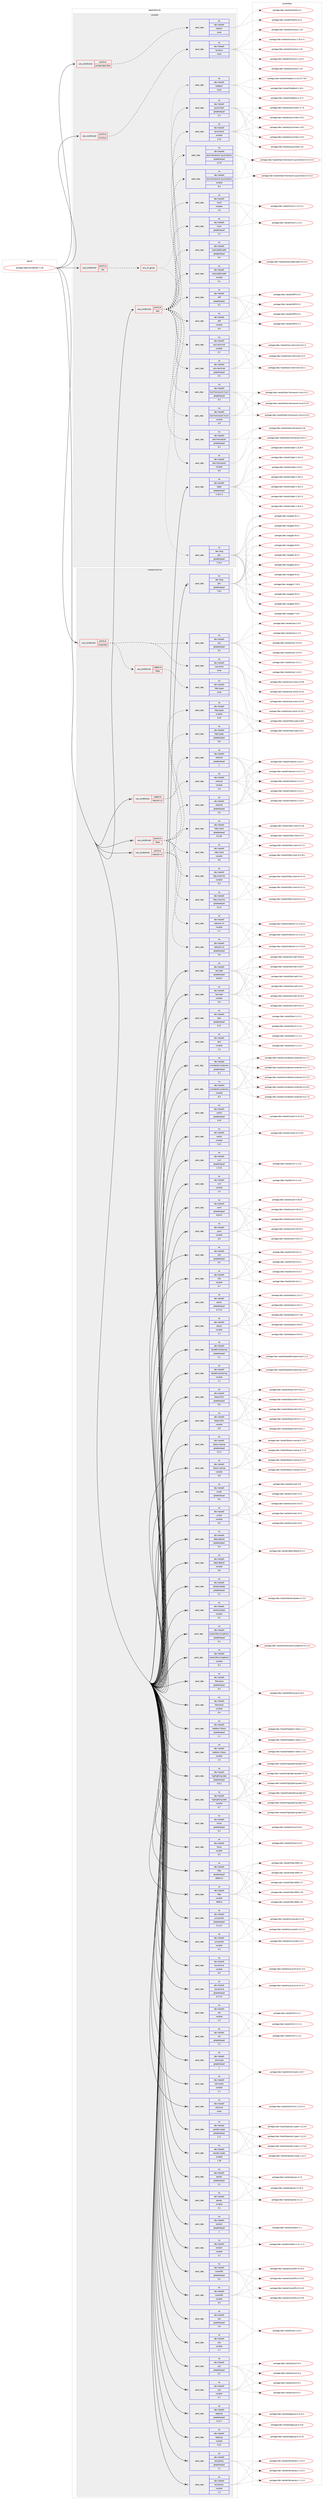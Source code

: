 digraph prolog {

# *************
# Graph options
# *************

newrank=true;
concentrate=true;
compound=true;
graph [rankdir=LR,fontname=Helvetica,fontsize=10,ranksep=1.5];#, ranksep=2.5, nodesep=0.2];
edge  [arrowhead=vee];
node  [fontname=Helvetica,fontsize=10];

# **********
# The ebuild
# **********

subgraph cluster_leftcol {
color=gray;
rank=same;
label=<<i>ebuild</i>>;
id [label="portage://app-text/pandoc-1.18", color=red, width=4, href="../app-text/pandoc-1.18.svg"];
}

# ****************
# The dependencies
# ****************

subgraph cluster_midcol {
color=gray;
label=<<i>dependencies</i>>;
subgraph cluster_compile {
fillcolor="#eeeeee";
style=filled;
label=<<i>compile</i>>;
subgraph cond11088 {
dependency46139 [label=<<TABLE BORDER="0" CELLBORDER="1" CELLSPACING="0" CELLPADDING="4"><TR><TD ROWSPAN="3" CELLPADDING="10">use_conditional</TD></TR><TR><TD>positive</TD></TR><TR><TD>doc</TD></TR></TABLE>>, shape=none, color=red];
subgraph any776 {
dependency46140 [label=<<TABLE BORDER="0" CELLBORDER="1" CELLSPACING="0" CELLPADDING="4"><TR><TD CELLPADDING="10">any_of_group</TD></TR></TABLE>>, shape=none, color=red];subgraph pack34251 {
dependency46141 [label=<<TABLE BORDER="0" CELLBORDER="1" CELLSPACING="0" CELLPADDING="4" WIDTH="220"><TR><TD ROWSPAN="6" CELLPADDING="30">pack_dep</TD></TR><TR><TD WIDTH="110">no</TD></TR><TR><TD>dev-haskell</TD></TR><TR><TD>haddock</TD></TR><TR><TD>none</TD></TR><TR><TD></TD></TR></TABLE>>, shape=none, color=blue];
}
dependency46140:e -> dependency46141:w [weight=20,style="dotted",arrowhead="oinv"];
subgraph pack34252 {
dependency46142 [label=<<TABLE BORDER="0" CELLBORDER="1" CELLSPACING="0" CELLPADDING="4" WIDTH="220"><TR><TD ROWSPAN="6" CELLPADDING="30">pack_dep</TD></TR><TR><TD WIDTH="110">no</TD></TR><TR><TD>dev-lang</TD></TR><TR><TD>ghc</TD></TR><TR><TD>greaterequal</TD></TR><TR><TD>7.10.2</TD></TR></TABLE>>, shape=none, color=blue];
}
dependency46140:e -> dependency46142:w [weight=20,style="dotted",arrowhead="oinv"];
}
dependency46139:e -> dependency46140:w [weight=20,style="dashed",arrowhead="vee"];
}
id:e -> dependency46139:w [weight=20,style="solid",arrowhead="vee"];
subgraph cond11089 {
dependency46143 [label=<<TABLE BORDER="0" CELLBORDER="1" CELLSPACING="0" CELLPADDING="4"><TR><TD ROWSPAN="3" CELLPADDING="10">use_conditional</TD></TR><TR><TD>positive</TD></TR><TR><TD>embed-data-files</TD></TR></TABLE>>, shape=none, color=red];
subgraph pack34253 {
dependency46144 [label=<<TABLE BORDER="0" CELLBORDER="1" CELLSPACING="0" CELLPADDING="4" WIDTH="220"><TR><TD ROWSPAN="6" CELLPADDING="30">pack_dep</TD></TR><TR><TD WIDTH="110">no</TD></TR><TR><TD>dev-haskell</TD></TR><TR><TD>hsb2hs</TD></TR><TR><TD>none</TD></TR><TR><TD></TD></TR></TABLE>>, shape=none, color=blue];
}
dependency46143:e -> dependency46144:w [weight=20,style="dashed",arrowhead="vee"];
}
id:e -> dependency46143:w [weight=20,style="solid",arrowhead="vee"];
subgraph cond11090 {
dependency46145 [label=<<TABLE BORDER="0" CELLBORDER="1" CELLSPACING="0" CELLPADDING="4"><TR><TD ROWSPAN="3" CELLPADDING="10">use_conditional</TD></TR><TR><TD>positive</TD></TR><TR><TD>hscolour</TD></TR></TABLE>>, shape=none, color=red];
subgraph pack34254 {
dependency46146 [label=<<TABLE BORDER="0" CELLBORDER="1" CELLSPACING="0" CELLPADDING="4" WIDTH="220"><TR><TD ROWSPAN="6" CELLPADDING="30">pack_dep</TD></TR><TR><TD WIDTH="110">no</TD></TR><TR><TD>dev-haskell</TD></TR><TR><TD>hscolour</TD></TR><TR><TD>none</TD></TR><TR><TD></TD></TR></TABLE>>, shape=none, color=blue];
}
dependency46145:e -> dependency46146:w [weight=20,style="dashed",arrowhead="vee"];
}
id:e -> dependency46145:w [weight=20,style="solid",arrowhead="vee"];
subgraph cond11091 {
dependency46147 [label=<<TABLE BORDER="0" CELLBORDER="1" CELLSPACING="0" CELLPADDING="4"><TR><TD ROWSPAN="3" CELLPADDING="10">use_conditional</TD></TR><TR><TD>positive</TD></TR><TR><TD>test</TD></TR></TABLE>>, shape=none, color=red];
subgraph pack34255 {
dependency46148 [label=<<TABLE BORDER="0" CELLBORDER="1" CELLSPACING="0" CELLPADDING="4" WIDTH="220"><TR><TD ROWSPAN="6" CELLPADDING="30">pack_dep</TD></TR><TR><TD WIDTH="110">no</TD></TR><TR><TD>dev-haskell</TD></TR><TR><TD>ansi-terminal</TD></TR><TR><TD>greaterequal</TD></TR><TR><TD>0.5</TD></TR></TABLE>>, shape=none, color=blue];
}
dependency46147:e -> dependency46148:w [weight=20,style="dashed",arrowhead="vee"];
subgraph pack34256 {
dependency46149 [label=<<TABLE BORDER="0" CELLBORDER="1" CELLSPACING="0" CELLPADDING="4" WIDTH="220"><TR><TD ROWSPAN="6" CELLPADDING="30">pack_dep</TD></TR><TR><TD WIDTH="110">no</TD></TR><TR><TD>dev-haskell</TD></TR><TR><TD>ansi-terminal</TD></TR><TR><TD>smaller</TD></TR><TR><TD>0.7</TD></TR></TABLE>>, shape=none, color=blue];
}
dependency46147:e -> dependency46149:w [weight=20,style="dashed",arrowhead="vee"];
subgraph pack34257 {
dependency46150 [label=<<TABLE BORDER="0" CELLBORDER="1" CELLSPACING="0" CELLPADDING="4" WIDTH="220"><TR><TD ROWSPAN="6" CELLPADDING="30">pack_dep</TD></TR><TR><TD WIDTH="110">no</TD></TR><TR><TD>dev-haskell</TD></TR><TR><TD>diff</TD></TR><TR><TD>greaterequal</TD></TR><TR><TD>0.2</TD></TR></TABLE>>, shape=none, color=blue];
}
dependency46147:e -> dependency46150:w [weight=20,style="dashed",arrowhead="vee"];
subgraph pack34258 {
dependency46151 [label=<<TABLE BORDER="0" CELLBORDER="1" CELLSPACING="0" CELLPADDING="4" WIDTH="220"><TR><TD ROWSPAN="6" CELLPADDING="30">pack_dep</TD></TR><TR><TD WIDTH="110">no</TD></TR><TR><TD>dev-haskell</TD></TR><TR><TD>diff</TD></TR><TR><TD>smaller</TD></TR><TR><TD>0.4</TD></TR></TABLE>>, shape=none, color=blue];
}
dependency46147:e -> dependency46151:w [weight=20,style="dashed",arrowhead="vee"];
subgraph pack34259 {
dependency46152 [label=<<TABLE BORDER="0" CELLBORDER="1" CELLSPACING="0" CELLPADDING="4" WIDTH="220"><TR><TD ROWSPAN="6" CELLPADDING="30">pack_dep</TD></TR><TR><TD WIDTH="110">no</TD></TR><TR><TD>dev-haskell</TD></TR><TR><TD>executable-path</TD></TR><TR><TD>greaterequal</TD></TR><TR><TD>0.0</TD></TR></TABLE>>, shape=none, color=blue];
}
dependency46147:e -> dependency46152:w [weight=20,style="dashed",arrowhead="vee"];
subgraph pack34260 {
dependency46153 [label=<<TABLE BORDER="0" CELLBORDER="1" CELLSPACING="0" CELLPADDING="4" WIDTH="220"><TR><TD ROWSPAN="6" CELLPADDING="30">pack_dep</TD></TR><TR><TD WIDTH="110">no</TD></TR><TR><TD>dev-haskell</TD></TR><TR><TD>executable-path</TD></TR><TR><TD>smaller</TD></TR><TR><TD>0.1</TD></TR></TABLE>>, shape=none, color=blue];
}
dependency46147:e -> dependency46153:w [weight=20,style="dashed",arrowhead="vee"];
subgraph pack34261 {
dependency46154 [label=<<TABLE BORDER="0" CELLBORDER="1" CELLSPACING="0" CELLPADDING="4" WIDTH="220"><TR><TD ROWSPAN="6" CELLPADDING="30">pack_dep</TD></TR><TR><TD WIDTH="110">no</TD></TR><TR><TD>dev-haskell</TD></TR><TR><TD>hunit</TD></TR><TR><TD>greaterequal</TD></TR><TR><TD>1.2</TD></TR></TABLE>>, shape=none, color=blue];
}
dependency46147:e -> dependency46154:w [weight=20,style="dashed",arrowhead="vee"];
subgraph pack34262 {
dependency46155 [label=<<TABLE BORDER="0" CELLBORDER="1" CELLSPACING="0" CELLPADDING="4" WIDTH="220"><TR><TD ROWSPAN="6" CELLPADDING="30">pack_dep</TD></TR><TR><TD WIDTH="110">no</TD></TR><TR><TD>dev-haskell</TD></TR><TR><TD>hunit</TD></TR><TR><TD>smaller</TD></TR><TR><TD>1.6</TD></TR></TABLE>>, shape=none, color=blue];
}
dependency46147:e -> dependency46155:w [weight=20,style="dashed",arrowhead="vee"];
subgraph pack34263 {
dependency46156 [label=<<TABLE BORDER="0" CELLBORDER="1" CELLSPACING="0" CELLPADDING="4" WIDTH="220"><TR><TD ROWSPAN="6" CELLPADDING="30">pack_dep</TD></TR><TR><TD WIDTH="110">no</TD></TR><TR><TD>dev-haskell</TD></TR><TR><TD>quickcheck</TD></TR><TR><TD>greaterequal</TD></TR><TR><TD>2.4</TD></TR></TABLE>>, shape=none, color=blue];
}
dependency46147:e -> dependency46156:w [weight=20,style="dashed",arrowhead="vee"];
subgraph pack34264 {
dependency46157 [label=<<TABLE BORDER="0" CELLBORDER="1" CELLSPACING="0" CELLPADDING="4" WIDTH="220"><TR><TD ROWSPAN="6" CELLPADDING="30">pack_dep</TD></TR><TR><TD WIDTH="110">no</TD></TR><TR><TD>dev-haskell</TD></TR><TR><TD>quickcheck</TD></TR><TR><TD>smaller</TD></TR><TR><TD>2.10</TD></TR></TABLE>>, shape=none, color=blue];
}
dependency46147:e -> dependency46157:w [weight=20,style="dashed",arrowhead="vee"];
subgraph pack34265 {
dependency46158 [label=<<TABLE BORDER="0" CELLBORDER="1" CELLSPACING="0" CELLPADDING="4" WIDTH="220"><TR><TD ROWSPAN="6" CELLPADDING="30">pack_dep</TD></TR><TR><TD WIDTH="110">no</TD></TR><TR><TD>dev-haskell</TD></TR><TR><TD>test-framework</TD></TR><TR><TD>greaterequal</TD></TR><TR><TD>0.3</TD></TR></TABLE>>, shape=none, color=blue];
}
dependency46147:e -> dependency46158:w [weight=20,style="dashed",arrowhead="vee"];
subgraph pack34266 {
dependency46159 [label=<<TABLE BORDER="0" CELLBORDER="1" CELLSPACING="0" CELLPADDING="4" WIDTH="220"><TR><TD ROWSPAN="6" CELLPADDING="30">pack_dep</TD></TR><TR><TD WIDTH="110">no</TD></TR><TR><TD>dev-haskell</TD></TR><TR><TD>test-framework</TD></TR><TR><TD>smaller</TD></TR><TR><TD>0.9</TD></TR></TABLE>>, shape=none, color=blue];
}
dependency46147:e -> dependency46159:w [weight=20,style="dashed",arrowhead="vee"];
subgraph pack34267 {
dependency46160 [label=<<TABLE BORDER="0" CELLBORDER="1" CELLSPACING="0" CELLPADDING="4" WIDTH="220"><TR><TD ROWSPAN="6" CELLPADDING="30">pack_dep</TD></TR><TR><TD WIDTH="110">no</TD></TR><TR><TD>dev-haskell</TD></TR><TR><TD>test-framework-hunit</TD></TR><TR><TD>greaterequal</TD></TR><TR><TD>0.2</TD></TR></TABLE>>, shape=none, color=blue];
}
dependency46147:e -> dependency46160:w [weight=20,style="dashed",arrowhead="vee"];
subgraph pack34268 {
dependency46161 [label=<<TABLE BORDER="0" CELLBORDER="1" CELLSPACING="0" CELLPADDING="4" WIDTH="220"><TR><TD ROWSPAN="6" CELLPADDING="30">pack_dep</TD></TR><TR><TD WIDTH="110">no</TD></TR><TR><TD>dev-haskell</TD></TR><TR><TD>test-framework-hunit</TD></TR><TR><TD>smaller</TD></TR><TR><TD>0.4</TD></TR></TABLE>>, shape=none, color=blue];
}
dependency46147:e -> dependency46161:w [weight=20,style="dashed",arrowhead="vee"];
subgraph pack34269 {
dependency46162 [label=<<TABLE BORDER="0" CELLBORDER="1" CELLSPACING="0" CELLPADDING="4" WIDTH="220"><TR><TD ROWSPAN="6" CELLPADDING="30">pack_dep</TD></TR><TR><TD WIDTH="110">no</TD></TR><TR><TD>dev-haskell</TD></TR><TR><TD>test-framework-quickcheck2</TD></TR><TR><TD>greaterequal</TD></TR><TR><TD>0.2.9</TD></TR></TABLE>>, shape=none, color=blue];
}
dependency46147:e -> dependency46162:w [weight=20,style="dashed",arrowhead="vee"];
subgraph pack34270 {
dependency46163 [label=<<TABLE BORDER="0" CELLBORDER="1" CELLSPACING="0" CELLPADDING="4" WIDTH="220"><TR><TD ROWSPAN="6" CELLPADDING="30">pack_dep</TD></TR><TR><TD WIDTH="110">no</TD></TR><TR><TD>dev-haskell</TD></TR><TR><TD>test-framework-quickcheck2</TD></TR><TR><TD>smaller</TD></TR><TR><TD>0.4</TD></TR></TABLE>>, shape=none, color=blue];
}
dependency46147:e -> dependency46163:w [weight=20,style="dashed",arrowhead="vee"];
}
id:e -> dependency46147:w [weight=20,style="solid",arrowhead="vee"];
subgraph pack34271 {
dependency46164 [label=<<TABLE BORDER="0" CELLBORDER="1" CELLSPACING="0" CELLPADDING="4" WIDTH="220"><TR><TD ROWSPAN="6" CELLPADDING="30">pack_dep</TD></TR><TR><TD WIDTH="110">no</TD></TR><TR><TD>dev-haskell</TD></TR><TR><TD>cabal</TD></TR><TR><TD>greaterequal</TD></TR><TR><TD>1.18.1.3</TD></TR></TABLE>>, shape=none, color=blue];
}
id:e -> dependency46164:w [weight=20,style="solid",arrowhead="vee"];
}
subgraph cluster_compileandrun {
fillcolor="#eeeeee";
style=filled;
label=<<i>compile and run</i>>;
subgraph cond11092 {
dependency46165 [label=<<TABLE BORDER="0" CELLBORDER="1" CELLSPACING="0" CELLPADDING="4"><TR><TD ROWSPAN="3" CELLPADDING="10">use_conditional</TD></TR><TR><TD>negative</TD></TR><TR><TD>network-uri</TD></TR></TABLE>>, shape=none, color=red];
subgraph pack34272 {
dependency46166 [label=<<TABLE BORDER="0" CELLBORDER="1" CELLSPACING="0" CELLPADDING="4" WIDTH="220"><TR><TD ROWSPAN="6" CELLPADDING="30">pack_dep</TD></TR><TR><TD WIDTH="110">no</TD></TR><TR><TD>dev-haskell</TD></TR><TR><TD>network</TD></TR><TR><TD>greaterequal</TD></TR><TR><TD>2</TD></TR></TABLE>>, shape=none, color=blue];
}
dependency46165:e -> dependency46166:w [weight=20,style="dashed",arrowhead="vee"];
subgraph pack34273 {
dependency46167 [label=<<TABLE BORDER="0" CELLBORDER="1" CELLSPACING="0" CELLPADDING="4" WIDTH="220"><TR><TD ROWSPAN="6" CELLPADDING="30">pack_dep</TD></TR><TR><TD WIDTH="110">no</TD></TR><TR><TD>dev-haskell</TD></TR><TR><TD>network</TD></TR><TR><TD>smaller</TD></TR><TR><TD>2.6</TD></TR></TABLE>>, shape=none, color=blue];
}
dependency46165:e -> dependency46167:w [weight=20,style="dashed",arrowhead="vee"];
}
id:e -> dependency46165:w [weight=20,style="solid",arrowhead="odotvee"];
subgraph cond11093 {
dependency46168 [label=<<TABLE BORDER="0" CELLBORDER="1" CELLSPACING="0" CELLPADDING="4"><TR><TD ROWSPAN="3" CELLPADDING="10">use_conditional</TD></TR><TR><TD>positive</TD></TR><TR><TD>https</TD></TR></TABLE>>, shape=none, color=red];
subgraph pack34274 {
dependency46169 [label=<<TABLE BORDER="0" CELLBORDER="1" CELLSPACING="0" CELLPADDING="4" WIDTH="220"><TR><TD ROWSPAN="6" CELLPADDING="30">pack_dep</TD></TR><TR><TD WIDTH="110">no</TD></TR><TR><TD>dev-haskell</TD></TR><TR><TD>http-client</TD></TR><TR><TD>greaterequal</TD></TR><TR><TD>0.4.30</TD></TR></TABLE>>, shape=none, color=blue];
}
dependency46168:e -> dependency46169:w [weight=20,style="dashed",arrowhead="vee"];
subgraph pack34275 {
dependency46170 [label=<<TABLE BORDER="0" CELLBORDER="1" CELLSPACING="0" CELLPADDING="4" WIDTH="220"><TR><TD ROWSPAN="6" CELLPADDING="30">pack_dep</TD></TR><TR><TD WIDTH="110">no</TD></TR><TR><TD>dev-haskell</TD></TR><TR><TD>http-client</TD></TR><TR><TD>smaller</TD></TR><TR><TD>0.6</TD></TR></TABLE>>, shape=none, color=blue];
}
dependency46168:e -> dependency46170:w [weight=20,style="dashed",arrowhead="vee"];
subgraph pack34276 {
dependency46171 [label=<<TABLE BORDER="0" CELLBORDER="1" CELLSPACING="0" CELLPADDING="4" WIDTH="220"><TR><TD ROWSPAN="6" CELLPADDING="30">pack_dep</TD></TR><TR><TD WIDTH="110">no</TD></TR><TR><TD>dev-haskell</TD></TR><TR><TD>http-client-tls</TD></TR><TR><TD>greaterequal</TD></TR><TR><TD>0.2.4</TD></TR></TABLE>>, shape=none, color=blue];
}
dependency46168:e -> dependency46171:w [weight=20,style="dashed",arrowhead="vee"];
subgraph pack34277 {
dependency46172 [label=<<TABLE BORDER="0" CELLBORDER="1" CELLSPACING="0" CELLPADDING="4" WIDTH="220"><TR><TD ROWSPAN="6" CELLPADDING="30">pack_dep</TD></TR><TR><TD WIDTH="110">no</TD></TR><TR><TD>dev-haskell</TD></TR><TR><TD>http-client-tls</TD></TR><TR><TD>smaller</TD></TR><TR><TD>0.4</TD></TR></TABLE>>, shape=none, color=blue];
}
dependency46168:e -> dependency46172:w [weight=20,style="dashed",arrowhead="vee"];
subgraph pack34278 {
dependency46173 [label=<<TABLE BORDER="0" CELLBORDER="1" CELLSPACING="0" CELLPADDING="4" WIDTH="220"><TR><TD ROWSPAN="6" CELLPADDING="30">pack_dep</TD></TR><TR><TD WIDTH="110">no</TD></TR><TR><TD>dev-haskell</TD></TR><TR><TD>http-types</TD></TR><TR><TD>greaterequal</TD></TR><TR><TD>0.8</TD></TR></TABLE>>, shape=none, color=blue];
}
dependency46168:e -> dependency46173:w [weight=20,style="dashed",arrowhead="vee"];
subgraph pack34279 {
dependency46174 [label=<<TABLE BORDER="0" CELLBORDER="1" CELLSPACING="0" CELLPADDING="4" WIDTH="220"><TR><TD ROWSPAN="6" CELLPADDING="30">pack_dep</TD></TR><TR><TD WIDTH="110">no</TD></TR><TR><TD>dev-haskell</TD></TR><TR><TD>http-types</TD></TR><TR><TD>smaller</TD></TR><TR><TD>0.10</TD></TR></TABLE>>, shape=none, color=blue];
}
dependency46168:e -> dependency46174:w [weight=20,style="dashed",arrowhead="vee"];
}
id:e -> dependency46168:w [weight=20,style="solid",arrowhead="odotvee"];
subgraph cond11094 {
dependency46175 [label=<<TABLE BORDER="0" CELLBORDER="1" CELLSPACING="0" CELLPADDING="4"><TR><TD ROWSPAN="3" CELLPADDING="10">use_conditional</TD></TR><TR><TD>positive</TD></TR><TR><TD>network-uri</TD></TR></TABLE>>, shape=none, color=red];
subgraph pack34280 {
dependency46176 [label=<<TABLE BORDER="0" CELLBORDER="1" CELLSPACING="0" CELLPADDING="4" WIDTH="220"><TR><TD ROWSPAN="6" CELLPADDING="30">pack_dep</TD></TR><TR><TD WIDTH="110">no</TD></TR><TR><TD>dev-haskell</TD></TR><TR><TD>network</TD></TR><TR><TD>greaterequal</TD></TR><TR><TD>2.6</TD></TR></TABLE>>, shape=none, color=blue];
}
dependency46175:e -> dependency46176:w [weight=20,style="dashed",arrowhead="vee"];
subgraph pack34281 {
dependency46177 [label=<<TABLE BORDER="0" CELLBORDER="1" CELLSPACING="0" CELLPADDING="4" WIDTH="220"><TR><TD ROWSPAN="6" CELLPADDING="30">pack_dep</TD></TR><TR><TD WIDTH="110">no</TD></TR><TR><TD>dev-haskell</TD></TR><TR><TD>network-uri</TD></TR><TR><TD>greaterequal</TD></TR><TR><TD>2.6</TD></TR></TABLE>>, shape=none, color=blue];
}
dependency46175:e -> dependency46177:w [weight=20,style="dashed",arrowhead="vee"];
subgraph pack34282 {
dependency46178 [label=<<TABLE BORDER="0" CELLBORDER="1" CELLSPACING="0" CELLPADDING="4" WIDTH="220"><TR><TD ROWSPAN="6" CELLPADDING="30">pack_dep</TD></TR><TR><TD WIDTH="110">no</TD></TR><TR><TD>dev-haskell</TD></TR><TR><TD>network-uri</TD></TR><TR><TD>smaller</TD></TR><TR><TD>2.7</TD></TR></TABLE>>, shape=none, color=blue];
}
dependency46175:e -> dependency46178:w [weight=20,style="dashed",arrowhead="vee"];
}
id:e -> dependency46175:w [weight=20,style="solid",arrowhead="odotvee"];
subgraph cond11095 {
dependency46179 [label=<<TABLE BORDER="0" CELLBORDER="1" CELLSPACING="0" CELLPADDING="4"><TR><TD ROWSPAN="3" CELLPADDING="10">use_conditional</TD></TR><TR><TD>positive</TD></TR><TR><TD>trypandoc</TD></TR></TABLE>>, shape=none, color=red];
subgraph pack34283 {
dependency46180 [label=<<TABLE BORDER="0" CELLBORDER="1" CELLSPACING="0" CELLPADDING="4" WIDTH="220"><TR><TD ROWSPAN="6" CELLPADDING="30">pack_dep</TD></TR><TR><TD WIDTH="110">no</TD></TR><TR><TD>dev-haskell</TD></TR><TR><TD>wai</TD></TR><TR><TD>greaterequal</TD></TR><TR><TD>0.3</TD></TR></TABLE>>, shape=none, color=blue];
}
dependency46179:e -> dependency46180:w [weight=20,style="dashed",arrowhead="vee"];
subgraph pack34284 {
dependency46181 [label=<<TABLE BORDER="0" CELLBORDER="1" CELLSPACING="0" CELLPADDING="4" WIDTH="220"><TR><TD ROWSPAN="6" CELLPADDING="30">pack_dep</TD></TR><TR><TD WIDTH="110">no</TD></TR><TR><TD>dev-haskell</TD></TR><TR><TD>wai-extra</TD></TR><TR><TD>none</TD></TR><TR><TD></TD></TR></TABLE>>, shape=none, color=blue];
}
dependency46179:e -> dependency46181:w [weight=20,style="dashed",arrowhead="vee"];
subgraph cond11096 {
dependency46182 [label=<<TABLE BORDER="0" CELLBORDER="1" CELLSPACING="0" CELLPADDING="4"><TR><TD ROWSPAN="3" CELLPADDING="10">use_conditional</TD></TR><TR><TD>negative</TD></TR><TR><TD>https</TD></TR></TABLE>>, shape=none, color=red];
subgraph pack34285 {
dependency46183 [label=<<TABLE BORDER="0" CELLBORDER="1" CELLSPACING="0" CELLPADDING="4" WIDTH="220"><TR><TD ROWSPAN="6" CELLPADDING="30">pack_dep</TD></TR><TR><TD WIDTH="110">no</TD></TR><TR><TD>dev-haskell</TD></TR><TR><TD>http-types</TD></TR><TR><TD>none</TD></TR><TR><TD></TD></TR></TABLE>>, shape=none, color=blue];
}
dependency46182:e -> dependency46183:w [weight=20,style="dashed",arrowhead="vee"];
}
dependency46179:e -> dependency46182:w [weight=20,style="dashed",arrowhead="vee"];
}
id:e -> dependency46179:w [weight=20,style="solid",arrowhead="odotvee"];
subgraph pack34286 {
dependency46184 [label=<<TABLE BORDER="0" CELLBORDER="1" CELLSPACING="0" CELLPADDING="4" WIDTH="220"><TR><TD ROWSPAN="6" CELLPADDING="30">pack_dep</TD></TR><TR><TD WIDTH="110">no</TD></TR><TR><TD>dev-haskell</TD></TR><TR><TD>aeson</TD></TR><TR><TD>greaterequal</TD></TR><TR><TD>0.7.0.5</TD></TR></TABLE>>, shape=none, color=blue];
}
id:e -> dependency46184:w [weight=20,style="solid",arrowhead="odotvee"];
subgraph pack34287 {
dependency46185 [label=<<TABLE BORDER="0" CELLBORDER="1" CELLSPACING="0" CELLPADDING="4" WIDTH="220"><TR><TD ROWSPAN="6" CELLPADDING="30">pack_dep</TD></TR><TR><TD WIDTH="110">no</TD></TR><TR><TD>dev-haskell</TD></TR><TR><TD>aeson</TD></TR><TR><TD>smaller</TD></TR><TR><TD>1.1</TD></TR></TABLE>>, shape=none, color=blue];
}
id:e -> dependency46185:w [weight=20,style="solid",arrowhead="odotvee"];
subgraph pack34288 {
dependency46186 [label=<<TABLE BORDER="0" CELLBORDER="1" CELLSPACING="0" CELLPADDING="4" WIDTH="220"><TR><TD ROWSPAN="6" CELLPADDING="30">pack_dep</TD></TR><TR><TD WIDTH="110">no</TD></TR><TR><TD>dev-haskell</TD></TR><TR><TD>base64-bytestring</TD></TR><TR><TD>greaterequal</TD></TR><TR><TD>0.1</TD></TR></TABLE>>, shape=none, color=blue];
}
id:e -> dependency46186:w [weight=20,style="solid",arrowhead="odotvee"];
subgraph pack34289 {
dependency46187 [label=<<TABLE BORDER="0" CELLBORDER="1" CELLSPACING="0" CELLPADDING="4" WIDTH="220"><TR><TD ROWSPAN="6" CELLPADDING="30">pack_dep</TD></TR><TR><TD WIDTH="110">no</TD></TR><TR><TD>dev-haskell</TD></TR><TR><TD>base64-bytestring</TD></TR><TR><TD>smaller</TD></TR><TR><TD>1.1</TD></TR></TABLE>>, shape=none, color=blue];
}
id:e -> dependency46187:w [weight=20,style="solid",arrowhead="odotvee"];
subgraph pack34290 {
dependency46188 [label=<<TABLE BORDER="0" CELLBORDER="1" CELLSPACING="0" CELLPADDING="4" WIDTH="220"><TR><TD ROWSPAN="6" CELLPADDING="30">pack_dep</TD></TR><TR><TD WIDTH="110">no</TD></TR><TR><TD>dev-haskell</TD></TR><TR><TD>blaze-html</TD></TR><TR><TD>greaterequal</TD></TR><TR><TD>0.5</TD></TR></TABLE>>, shape=none, color=blue];
}
id:e -> dependency46188:w [weight=20,style="solid",arrowhead="odotvee"];
subgraph pack34291 {
dependency46189 [label=<<TABLE BORDER="0" CELLBORDER="1" CELLSPACING="0" CELLPADDING="4" WIDTH="220"><TR><TD ROWSPAN="6" CELLPADDING="30">pack_dep</TD></TR><TR><TD WIDTH="110">no</TD></TR><TR><TD>dev-haskell</TD></TR><TR><TD>blaze-html</TD></TR><TR><TD>smaller</TD></TR><TR><TD>0.9</TD></TR></TABLE>>, shape=none, color=blue];
}
id:e -> dependency46189:w [weight=20,style="solid",arrowhead="odotvee"];
subgraph pack34292 {
dependency46190 [label=<<TABLE BORDER="0" CELLBORDER="1" CELLSPACING="0" CELLPADDING="4" WIDTH="220"><TR><TD ROWSPAN="6" CELLPADDING="30">pack_dep</TD></TR><TR><TD WIDTH="110">no</TD></TR><TR><TD>dev-haskell</TD></TR><TR><TD>blaze-markup</TD></TR><TR><TD>greaterequal</TD></TR><TR><TD>0.5.1</TD></TR></TABLE>>, shape=none, color=blue];
}
id:e -> dependency46190:w [weight=20,style="solid",arrowhead="odotvee"];
subgraph pack34293 {
dependency46191 [label=<<TABLE BORDER="0" CELLBORDER="1" CELLSPACING="0" CELLPADDING="4" WIDTH="220"><TR><TD ROWSPAN="6" CELLPADDING="30">pack_dep</TD></TR><TR><TD WIDTH="110">no</TD></TR><TR><TD>dev-haskell</TD></TR><TR><TD>blaze-markup</TD></TR><TR><TD>smaller</TD></TR><TR><TD>0.8</TD></TR></TABLE>>, shape=none, color=blue];
}
id:e -> dependency46191:w [weight=20,style="solid",arrowhead="odotvee"];
subgraph pack34294 {
dependency46192 [label=<<TABLE BORDER="0" CELLBORDER="1" CELLSPACING="0" CELLPADDING="4" WIDTH="220"><TR><TD ROWSPAN="6" CELLPADDING="30">pack_dep</TD></TR><TR><TD WIDTH="110">no</TD></TR><TR><TD>dev-haskell</TD></TR><TR><TD>cmark</TD></TR><TR><TD>greaterequal</TD></TR><TR><TD>0.5</TD></TR></TABLE>>, shape=none, color=blue];
}
id:e -> dependency46192:w [weight=20,style="solid",arrowhead="odotvee"];
subgraph pack34295 {
dependency46193 [label=<<TABLE BORDER="0" CELLBORDER="1" CELLSPACING="0" CELLPADDING="4" WIDTH="220"><TR><TD ROWSPAN="6" CELLPADDING="30">pack_dep</TD></TR><TR><TD WIDTH="110">no</TD></TR><TR><TD>dev-haskell</TD></TR><TR><TD>cmark</TD></TR><TR><TD>smaller</TD></TR><TR><TD>0.6</TD></TR></TABLE>>, shape=none, color=blue];
}
id:e -> dependency46193:w [weight=20,style="solid",arrowhead="odotvee"];
subgraph pack34296 {
dependency46194 [label=<<TABLE BORDER="0" CELLBORDER="1" CELLSPACING="0" CELLPADDING="4" WIDTH="220"><TR><TD ROWSPAN="6" CELLPADDING="30">pack_dep</TD></TR><TR><TD WIDTH="110">no</TD></TR><TR><TD>dev-haskell</TD></TR><TR><TD>data-default</TD></TR><TR><TD>greaterequal</TD></TR><TR><TD>0.4</TD></TR></TABLE>>, shape=none, color=blue];
}
id:e -> dependency46194:w [weight=20,style="solid",arrowhead="odotvee"];
subgraph pack34297 {
dependency46195 [label=<<TABLE BORDER="0" CELLBORDER="1" CELLSPACING="0" CELLPADDING="4" WIDTH="220"><TR><TD ROWSPAN="6" CELLPADDING="30">pack_dep</TD></TR><TR><TD WIDTH="110">no</TD></TR><TR><TD>dev-haskell</TD></TR><TR><TD>data-default</TD></TR><TR><TD>smaller</TD></TR><TR><TD>0.8</TD></TR></TABLE>>, shape=none, color=blue];
}
id:e -> dependency46195:w [weight=20,style="solid",arrowhead="odotvee"];
subgraph pack34298 {
dependency46196 [label=<<TABLE BORDER="0" CELLBORDER="1" CELLSPACING="0" CELLPADDING="4" WIDTH="220"><TR><TD ROWSPAN="6" CELLPADDING="30">pack_dep</TD></TR><TR><TD WIDTH="110">no</TD></TR><TR><TD>dev-haskell</TD></TR><TR><TD>doctemplates</TD></TR><TR><TD>greaterequal</TD></TR><TR><TD>0.1</TD></TR></TABLE>>, shape=none, color=blue];
}
id:e -> dependency46196:w [weight=20,style="solid",arrowhead="odotvee"];
subgraph pack34299 {
dependency46197 [label=<<TABLE BORDER="0" CELLBORDER="1" CELLSPACING="0" CELLPADDING="4" WIDTH="220"><TR><TD ROWSPAN="6" CELLPADDING="30">pack_dep</TD></TR><TR><TD WIDTH="110">no</TD></TR><TR><TD>dev-haskell</TD></TR><TR><TD>doctemplates</TD></TR><TR><TD>smaller</TD></TR><TR><TD>0.2</TD></TR></TABLE>>, shape=none, color=blue];
}
id:e -> dependency46197:w [weight=20,style="solid",arrowhead="odotvee"];
subgraph pack34300 {
dependency46198 [label=<<TABLE BORDER="0" CELLBORDER="1" CELLSPACING="0" CELLPADDING="4" WIDTH="220"><TR><TD ROWSPAN="6" CELLPADDING="30">pack_dep</TD></TR><TR><TD WIDTH="110">no</TD></TR><TR><TD>dev-haskell</TD></TR><TR><TD>extensible-exceptions</TD></TR><TR><TD>greaterequal</TD></TR><TR><TD>0.1</TD></TR></TABLE>>, shape=none, color=blue];
}
id:e -> dependency46198:w [weight=20,style="solid",arrowhead="odotvee"];
subgraph pack34301 {
dependency46199 [label=<<TABLE BORDER="0" CELLBORDER="1" CELLSPACING="0" CELLPADDING="4" WIDTH="220"><TR><TD ROWSPAN="6" CELLPADDING="30">pack_dep</TD></TR><TR><TD WIDTH="110">no</TD></TR><TR><TD>dev-haskell</TD></TR><TR><TD>extensible-exceptions</TD></TR><TR><TD>smaller</TD></TR><TR><TD>0.2</TD></TR></TABLE>>, shape=none, color=blue];
}
id:e -> dependency46199:w [weight=20,style="solid",arrowhead="odotvee"];
subgraph pack34302 {
dependency46200 [label=<<TABLE BORDER="0" CELLBORDER="1" CELLSPACING="0" CELLPADDING="4" WIDTH="220"><TR><TD ROWSPAN="6" CELLPADDING="30">pack_dep</TD></TR><TR><TD WIDTH="110">no</TD></TR><TR><TD>dev-haskell</TD></TR><TR><TD>filemanip</TD></TR><TR><TD>greaterequal</TD></TR><TR><TD>0.3</TD></TR></TABLE>>, shape=none, color=blue];
}
id:e -> dependency46200:w [weight=20,style="solid",arrowhead="odotvee"];
subgraph pack34303 {
dependency46201 [label=<<TABLE BORDER="0" CELLBORDER="1" CELLSPACING="0" CELLPADDING="4" WIDTH="220"><TR><TD ROWSPAN="6" CELLPADDING="30">pack_dep</TD></TR><TR><TD WIDTH="110">no</TD></TR><TR><TD>dev-haskell</TD></TR><TR><TD>filemanip</TD></TR><TR><TD>smaller</TD></TR><TR><TD>0.4</TD></TR></TABLE>>, shape=none, color=blue];
}
id:e -> dependency46201:w [weight=20,style="solid",arrowhead="odotvee"];
subgraph pack34304 {
dependency46202 [label=<<TABLE BORDER="0" CELLBORDER="1" CELLSPACING="0" CELLPADDING="4" WIDTH="220"><TR><TD ROWSPAN="6" CELLPADDING="30">pack_dep</TD></TR><TR><TD WIDTH="110">no</TD></TR><TR><TD>dev-haskell</TD></TR><TR><TD>haddock-library</TD></TR><TR><TD>greaterequal</TD></TR><TR><TD>1.1</TD></TR></TABLE>>, shape=none, color=blue];
}
id:e -> dependency46202:w [weight=20,style="solid",arrowhead="odotvee"];
subgraph pack34305 {
dependency46203 [label=<<TABLE BORDER="0" CELLBORDER="1" CELLSPACING="0" CELLPADDING="4" WIDTH="220"><TR><TD ROWSPAN="6" CELLPADDING="30">pack_dep</TD></TR><TR><TD WIDTH="110">no</TD></TR><TR><TD>dev-haskell</TD></TR><TR><TD>haddock-library</TD></TR><TR><TD>smaller</TD></TR><TR><TD>1.5</TD></TR></TABLE>>, shape=none, color=blue];
}
id:e -> dependency46203:w [weight=20,style="solid",arrowhead="odotvee"];
subgraph pack34306 {
dependency46204 [label=<<TABLE BORDER="0" CELLBORDER="1" CELLSPACING="0" CELLPADDING="4" WIDTH="220"><TR><TD ROWSPAN="6" CELLPADDING="30">pack_dep</TD></TR><TR><TD WIDTH="110">no</TD></TR><TR><TD>dev-haskell</TD></TR><TR><TD>highlighting-kate</TD></TR><TR><TD>greaterequal</TD></TR><TR><TD>0.6.2</TD></TR></TABLE>>, shape=none, color=blue];
}
id:e -> dependency46204:w [weight=20,style="solid",arrowhead="odotvee"];
subgraph pack34307 {
dependency46205 [label=<<TABLE BORDER="0" CELLBORDER="1" CELLSPACING="0" CELLPADDING="4" WIDTH="220"><TR><TD ROWSPAN="6" CELLPADDING="30">pack_dep</TD></TR><TR><TD WIDTH="110">no</TD></TR><TR><TD>dev-haskell</TD></TR><TR><TD>highlighting-kate</TD></TR><TR><TD>smaller</TD></TR><TR><TD>0.7</TD></TR></TABLE>>, shape=none, color=blue];
}
id:e -> dependency46205:w [weight=20,style="solid",arrowhead="odotvee"];
subgraph pack34308 {
dependency46206 [label=<<TABLE BORDER="0" CELLBORDER="1" CELLSPACING="0" CELLPADDING="4" WIDTH="220"><TR><TD ROWSPAN="6" CELLPADDING="30">pack_dep</TD></TR><TR><TD WIDTH="110">no</TD></TR><TR><TD>dev-haskell</TD></TR><TR><TD>hslua</TD></TR><TR><TD>greaterequal</TD></TR><TR><TD>0.3</TD></TR></TABLE>>, shape=none, color=blue];
}
id:e -> dependency46206:w [weight=20,style="solid",arrowhead="odotvee"];
subgraph pack34309 {
dependency46207 [label=<<TABLE BORDER="0" CELLBORDER="1" CELLSPACING="0" CELLPADDING="4" WIDTH="220"><TR><TD ROWSPAN="6" CELLPADDING="30">pack_dep</TD></TR><TR><TD WIDTH="110">no</TD></TR><TR><TD>dev-haskell</TD></TR><TR><TD>hslua</TD></TR><TR><TD>smaller</TD></TR><TR><TD>0.5</TD></TR></TABLE>>, shape=none, color=blue];
}
id:e -> dependency46207:w [weight=20,style="solid",arrowhead="odotvee"];
subgraph pack34310 {
dependency46208 [label=<<TABLE BORDER="0" CELLBORDER="1" CELLSPACING="0" CELLPADDING="4" WIDTH="220"><TR><TD ROWSPAN="6" CELLPADDING="30">pack_dep</TD></TR><TR><TD WIDTH="110">no</TD></TR><TR><TD>dev-haskell</TD></TR><TR><TD>http</TD></TR><TR><TD>greaterequal</TD></TR><TR><TD>4000.0.5</TD></TR></TABLE>>, shape=none, color=blue];
}
id:e -> dependency46208:w [weight=20,style="solid",arrowhead="odotvee"];
subgraph pack34311 {
dependency46209 [label=<<TABLE BORDER="0" CELLBORDER="1" CELLSPACING="0" CELLPADDING="4" WIDTH="220"><TR><TD ROWSPAN="6" CELLPADDING="30">pack_dep</TD></TR><TR><TD WIDTH="110">no</TD></TR><TR><TD>dev-haskell</TD></TR><TR><TD>http</TD></TR><TR><TD>smaller</TD></TR><TR><TD>4000.4</TD></TR></TABLE>>, shape=none, color=blue];
}
id:e -> dependency46209:w [weight=20,style="solid",arrowhead="odotvee"];
subgraph pack34312 {
dependency46210 [label=<<TABLE BORDER="0" CELLBORDER="1" CELLSPACING="0" CELLPADDING="4" WIDTH="220"><TR><TD ROWSPAN="6" CELLPADDING="30">pack_dep</TD></TR><TR><TD WIDTH="110">no</TD></TR><TR><TD>dev-haskell</TD></TR><TR><TD>juicypixels</TD></TR><TR><TD>greaterequal</TD></TR><TR><TD>3.1.6.1</TD></TR></TABLE>>, shape=none, color=blue];
}
id:e -> dependency46210:w [weight=20,style="solid",arrowhead="odotvee"];
subgraph pack34313 {
dependency46211 [label=<<TABLE BORDER="0" CELLBORDER="1" CELLSPACING="0" CELLPADDING="4" WIDTH="220"><TR><TD ROWSPAN="6" CELLPADDING="30">pack_dep</TD></TR><TR><TD WIDTH="110">no</TD></TR><TR><TD>dev-haskell</TD></TR><TR><TD>juicypixels</TD></TR><TR><TD>smaller</TD></TR><TR><TD>3.3</TD></TR></TABLE>>, shape=none, color=blue];
}
id:e -> dependency46211:w [weight=20,style="solid",arrowhead="odotvee"];
subgraph pack34314 {
dependency46212 [label=<<TABLE BORDER="0" CELLBORDER="1" CELLSPACING="0" CELLPADDING="4" WIDTH="220"><TR><TD ROWSPAN="6" CELLPADDING="30">pack_dep</TD></TR><TR><TD WIDTH="110">no</TD></TR><TR><TD>dev-haskell</TD></TR><TR><TD>mtl</TD></TR><TR><TD>greaterequal</TD></TR><TR><TD>2.2</TD></TR></TABLE>>, shape=none, color=blue];
}
id:e -> dependency46212:w [weight=20,style="solid",arrowhead="odotvee"];
subgraph pack34315 {
dependency46213 [label=<<TABLE BORDER="0" CELLBORDER="1" CELLSPACING="0" CELLPADDING="4" WIDTH="220"><TR><TD ROWSPAN="6" CELLPADDING="30">pack_dep</TD></TR><TR><TD WIDTH="110">no</TD></TR><TR><TD>dev-haskell</TD></TR><TR><TD>mtl</TD></TR><TR><TD>smaller</TD></TR><TR><TD>2.3</TD></TR></TABLE>>, shape=none, color=blue];
}
id:e -> dependency46213:w [weight=20,style="solid",arrowhead="odotvee"];
subgraph pack34316 {
dependency46214 [label=<<TABLE BORDER="0" CELLBORDER="1" CELLSPACING="0" CELLPADDING="4" WIDTH="220"><TR><TD ROWSPAN="6" CELLPADDING="30">pack_dep</TD></TR><TR><TD WIDTH="110">no</TD></TR><TR><TD>dev-haskell</TD></TR><TR><TD>old-locale</TD></TR><TR><TD>greaterequal</TD></TR><TR><TD>1</TD></TR></TABLE>>, shape=none, color=blue];
}
id:e -> dependency46214:w [weight=20,style="solid",arrowhead="odotvee"];
subgraph pack34317 {
dependency46215 [label=<<TABLE BORDER="0" CELLBORDER="1" CELLSPACING="0" CELLPADDING="4" WIDTH="220"><TR><TD ROWSPAN="6" CELLPADDING="30">pack_dep</TD></TR><TR><TD WIDTH="110">no</TD></TR><TR><TD>dev-haskell</TD></TR><TR><TD>old-locale</TD></TR><TR><TD>smaller</TD></TR><TR><TD>1.1</TD></TR></TABLE>>, shape=none, color=blue];
}
id:e -> dependency46215:w [weight=20,style="solid",arrowhead="odotvee"];
subgraph pack34318 {
dependency46216 [label=<<TABLE BORDER="0" CELLBORDER="1" CELLSPACING="0" CELLPADDING="4" WIDTH="220"><TR><TD ROWSPAN="6" CELLPADDING="30">pack_dep</TD></TR><TR><TD WIDTH="110">no</TD></TR><TR><TD>dev-haskell</TD></TR><TR><TD>old-time</TD></TR><TR><TD>none</TD></TR><TR><TD></TD></TR></TABLE>>, shape=none, color=blue];
}
id:e -> dependency46216:w [weight=20,style="solid",arrowhead="odotvee"];
subgraph pack34319 {
dependency46217 [label=<<TABLE BORDER="0" CELLBORDER="1" CELLSPACING="0" CELLPADDING="4" WIDTH="220"><TR><TD ROWSPAN="6" CELLPADDING="30">pack_dep</TD></TR><TR><TD WIDTH="110">no</TD></TR><TR><TD>dev-haskell</TD></TR><TR><TD>pandoc-types</TD></TR><TR><TD>greaterequal</TD></TR><TR><TD>1.17</TD></TR></TABLE>>, shape=none, color=blue];
}
id:e -> dependency46217:w [weight=20,style="solid",arrowhead="odotvee"];
subgraph pack34320 {
dependency46218 [label=<<TABLE BORDER="0" CELLBORDER="1" CELLSPACING="0" CELLPADDING="4" WIDTH="220"><TR><TD ROWSPAN="6" CELLPADDING="30">pack_dep</TD></TR><TR><TD WIDTH="110">no</TD></TR><TR><TD>dev-haskell</TD></TR><TR><TD>pandoc-types</TD></TR><TR><TD>smaller</TD></TR><TR><TD>1.18</TD></TR></TABLE>>, shape=none, color=blue];
}
id:e -> dependency46218:w [weight=20,style="solid",arrowhead="odotvee"];
subgraph pack34321 {
dependency46219 [label=<<TABLE BORDER="0" CELLBORDER="1" CELLSPACING="0" CELLPADDING="4" WIDTH="220"><TR><TD ROWSPAN="6" CELLPADDING="30">pack_dep</TD></TR><TR><TD WIDTH="110">no</TD></TR><TR><TD>dev-haskell</TD></TR><TR><TD>parsec</TD></TR><TR><TD>greaterequal</TD></TR><TR><TD>3.1</TD></TR></TABLE>>, shape=none, color=blue];
}
id:e -> dependency46219:w [weight=20,style="solid",arrowhead="odotvee"];
subgraph pack34322 {
dependency46220 [label=<<TABLE BORDER="0" CELLBORDER="1" CELLSPACING="0" CELLPADDING="4" WIDTH="220"><TR><TD ROWSPAN="6" CELLPADDING="30">pack_dep</TD></TR><TR><TD WIDTH="110">no</TD></TR><TR><TD>dev-haskell</TD></TR><TR><TD>parsec</TD></TR><TR><TD>smaller</TD></TR><TR><TD>3.2</TD></TR></TABLE>>, shape=none, color=blue];
}
id:e -> dependency46220:w [weight=20,style="solid",arrowhead="odotvee"];
subgraph pack34323 {
dependency46221 [label=<<TABLE BORDER="0" CELLBORDER="1" CELLSPACING="0" CELLPADDING="4" WIDTH="220"><TR><TD ROWSPAN="6" CELLPADDING="30">pack_dep</TD></TR><TR><TD WIDTH="110">no</TD></TR><TR><TD>dev-haskell</TD></TR><TR><TD>random</TD></TR><TR><TD>greaterequal</TD></TR><TR><TD>1</TD></TR></TABLE>>, shape=none, color=blue];
}
id:e -> dependency46221:w [weight=20,style="solid",arrowhead="odotvee"];
subgraph pack34324 {
dependency46222 [label=<<TABLE BORDER="0" CELLBORDER="1" CELLSPACING="0" CELLPADDING="4" WIDTH="220"><TR><TD ROWSPAN="6" CELLPADDING="30">pack_dep</TD></TR><TR><TD WIDTH="110">no</TD></TR><TR><TD>dev-haskell</TD></TR><TR><TD>random</TD></TR><TR><TD>smaller</TD></TR><TR><TD>1.2</TD></TR></TABLE>>, shape=none, color=blue];
}
id:e -> dependency46222:w [weight=20,style="solid",arrowhead="odotvee"];
subgraph pack34325 {
dependency46223 [label=<<TABLE BORDER="0" CELLBORDER="1" CELLSPACING="0" CELLPADDING="4" WIDTH="220"><TR><TD ROWSPAN="6" CELLPADDING="30">pack_dep</TD></TR><TR><TD WIDTH="110">no</TD></TR><TR><TD>dev-haskell</TD></TR><TR><TD>scientific</TD></TR><TR><TD>greaterequal</TD></TR><TR><TD>0.2</TD></TR></TABLE>>, shape=none, color=blue];
}
id:e -> dependency46223:w [weight=20,style="solid",arrowhead="odotvee"];
subgraph pack34326 {
dependency46224 [label=<<TABLE BORDER="0" CELLBORDER="1" CELLSPACING="0" CELLPADDING="4" WIDTH="220"><TR><TD ROWSPAN="6" CELLPADDING="30">pack_dep</TD></TR><TR><TD WIDTH="110">no</TD></TR><TR><TD>dev-haskell</TD></TR><TR><TD>scientific</TD></TR><TR><TD>smaller</TD></TR><TR><TD>0.4</TD></TR></TABLE>>, shape=none, color=blue];
}
id:e -> dependency46224:w [weight=20,style="solid",arrowhead="odotvee"];
subgraph pack34327 {
dependency46225 [label=<<TABLE BORDER="0" CELLBORDER="1" CELLSPACING="0" CELLPADDING="4" WIDTH="220"><TR><TD ROWSPAN="6" CELLPADDING="30">pack_dep</TD></TR><TR><TD WIDTH="110">no</TD></TR><TR><TD>dev-haskell</TD></TR><TR><TD>sha</TD></TR><TR><TD>greaterequal</TD></TR><TR><TD>1.6</TD></TR></TABLE>>, shape=none, color=blue];
}
id:e -> dependency46225:w [weight=20,style="solid",arrowhead="odotvee"];
subgraph pack34328 {
dependency46226 [label=<<TABLE BORDER="0" CELLBORDER="1" CELLSPACING="0" CELLPADDING="4" WIDTH="220"><TR><TD ROWSPAN="6" CELLPADDING="30">pack_dep</TD></TR><TR><TD WIDTH="110">no</TD></TR><TR><TD>dev-haskell</TD></TR><TR><TD>sha</TD></TR><TR><TD>smaller</TD></TR><TR><TD>1.7</TD></TR></TABLE>>, shape=none, color=blue];
}
id:e -> dependency46226:w [weight=20,style="solid",arrowhead="odotvee"];
subgraph pack34329 {
dependency46227 [label=<<TABLE BORDER="0" CELLBORDER="1" CELLSPACING="0" CELLPADDING="4" WIDTH="220"><TR><TD ROWSPAN="6" CELLPADDING="30">pack_dep</TD></TR><TR><TD WIDTH="110">no</TD></TR><TR><TD>dev-haskell</TD></TR><TR><TD>syb</TD></TR><TR><TD>greaterequal</TD></TR><TR><TD>0.1</TD></TR></TABLE>>, shape=none, color=blue];
}
id:e -> dependency46227:w [weight=20,style="solid",arrowhead="odotvee"];
subgraph pack34330 {
dependency46228 [label=<<TABLE BORDER="0" CELLBORDER="1" CELLSPACING="0" CELLPADDING="4" WIDTH="220"><TR><TD ROWSPAN="6" CELLPADDING="30">pack_dep</TD></TR><TR><TD WIDTH="110">no</TD></TR><TR><TD>dev-haskell</TD></TR><TR><TD>syb</TD></TR><TR><TD>smaller</TD></TR><TR><TD>0.7</TD></TR></TABLE>>, shape=none, color=blue];
}
id:e -> dependency46228:w [weight=20,style="solid",arrowhead="odotvee"];
subgraph pack34331 {
dependency46229 [label=<<TABLE BORDER="0" CELLBORDER="1" CELLSPACING="0" CELLPADDING="4" WIDTH="220"><TR><TD ROWSPAN="6" CELLPADDING="30">pack_dep</TD></TR><TR><TD WIDTH="110">no</TD></TR><TR><TD>dev-haskell</TD></TR><TR><TD>tagsoup</TD></TR><TR><TD>greaterequal</TD></TR><TR><TD>0.13.7</TD></TR></TABLE>>, shape=none, color=blue];
}
id:e -> dependency46229:w [weight=20,style="solid",arrowhead="odotvee"];
subgraph pack34332 {
dependency46230 [label=<<TABLE BORDER="0" CELLBORDER="1" CELLSPACING="0" CELLPADDING="4" WIDTH="220"><TR><TD ROWSPAN="6" CELLPADDING="30">pack_dep</TD></TR><TR><TD WIDTH="110">no</TD></TR><TR><TD>dev-haskell</TD></TR><TR><TD>tagsoup</TD></TR><TR><TD>smaller</TD></TR><TR><TD>0.15</TD></TR></TABLE>>, shape=none, color=blue];
}
id:e -> dependency46230:w [weight=20,style="solid",arrowhead="odotvee"];
subgraph pack34333 {
dependency46231 [label=<<TABLE BORDER="0" CELLBORDER="1" CELLSPACING="0" CELLPADDING="4" WIDTH="220"><TR><TD ROWSPAN="6" CELLPADDING="30">pack_dep</TD></TR><TR><TD WIDTH="110">no</TD></TR><TR><TD>dev-haskell</TD></TR><TR><TD>temporary</TD></TR><TR><TD>greaterequal</TD></TR><TR><TD>1.1</TD></TR></TABLE>>, shape=none, color=blue];
}
id:e -> dependency46231:w [weight=20,style="solid",arrowhead="odotvee"];
subgraph pack34334 {
dependency46232 [label=<<TABLE BORDER="0" CELLBORDER="1" CELLSPACING="0" CELLPADDING="4" WIDTH="220"><TR><TD ROWSPAN="6" CELLPADDING="30">pack_dep</TD></TR><TR><TD WIDTH="110">no</TD></TR><TR><TD>dev-haskell</TD></TR><TR><TD>temporary</TD></TR><TR><TD>smaller</TD></TR><TR><TD>1.3</TD></TR></TABLE>>, shape=none, color=blue];
}
id:e -> dependency46232:w [weight=20,style="solid",arrowhead="odotvee"];
subgraph pack34335 {
dependency46233 [label=<<TABLE BORDER="0" CELLBORDER="1" CELLSPACING="0" CELLPADDING="4" WIDTH="220"><TR><TD ROWSPAN="6" CELLPADDING="30">pack_dep</TD></TR><TR><TD WIDTH="110">no</TD></TR><TR><TD>dev-haskell</TD></TR><TR><TD>texmath</TD></TR><TR><TD>greaterequal</TD></TR><TR><TD>0.8.6.5</TD></TR></TABLE>>, shape=none, color=blue];
}
id:e -> dependency46233:w [weight=20,style="solid",arrowhead="odotvee"];
subgraph pack34336 {
dependency46234 [label=<<TABLE BORDER="0" CELLBORDER="1" CELLSPACING="0" CELLPADDING="4" WIDTH="220"><TR><TD ROWSPAN="6" CELLPADDING="30">pack_dep</TD></TR><TR><TD WIDTH="110">no</TD></TR><TR><TD>dev-haskell</TD></TR><TR><TD>texmath</TD></TR><TR><TD>smaller</TD></TR><TR><TD>0.9</TD></TR></TABLE>>, shape=none, color=blue];
}
id:e -> dependency46234:w [weight=20,style="solid",arrowhead="odotvee"];
subgraph pack34337 {
dependency46235 [label=<<TABLE BORDER="0" CELLBORDER="1" CELLSPACING="0" CELLPADDING="4" WIDTH="220"><TR><TD ROWSPAN="6" CELLPADDING="30">pack_dep</TD></TR><TR><TD WIDTH="110">no</TD></TR><TR><TD>dev-haskell</TD></TR><TR><TD>text</TD></TR><TR><TD>greaterequal</TD></TR><TR><TD>0.11</TD></TR></TABLE>>, shape=none, color=blue];
}
id:e -> dependency46235:w [weight=20,style="solid",arrowhead="odotvee"];
subgraph pack34338 {
dependency46236 [label=<<TABLE BORDER="0" CELLBORDER="1" CELLSPACING="0" CELLPADDING="4" WIDTH="220"><TR><TD ROWSPAN="6" CELLPADDING="30">pack_dep</TD></TR><TR><TD WIDTH="110">no</TD></TR><TR><TD>dev-haskell</TD></TR><TR><TD>text</TD></TR><TR><TD>smaller</TD></TR><TR><TD>1.3</TD></TR></TABLE>>, shape=none, color=blue];
}
id:e -> dependency46236:w [weight=20,style="solid",arrowhead="odotvee"];
subgraph pack34339 {
dependency46237 [label=<<TABLE BORDER="0" CELLBORDER="1" CELLSPACING="0" CELLPADDING="4" WIDTH="220"><TR><TD ROWSPAN="6" CELLPADDING="30">pack_dep</TD></TR><TR><TD WIDTH="110">no</TD></TR><TR><TD>dev-haskell</TD></TR><TR><TD>unordered-containers</TD></TR><TR><TD>greaterequal</TD></TR><TR><TD>0.2</TD></TR></TABLE>>, shape=none, color=blue];
}
id:e -> dependency46237:w [weight=20,style="solid",arrowhead="odotvee"];
subgraph pack34340 {
dependency46238 [label=<<TABLE BORDER="0" CELLBORDER="1" CELLSPACING="0" CELLPADDING="4" WIDTH="220"><TR><TD ROWSPAN="6" CELLPADDING="30">pack_dep</TD></TR><TR><TD WIDTH="110">no</TD></TR><TR><TD>dev-haskell</TD></TR><TR><TD>unordered-containers</TD></TR><TR><TD>smaller</TD></TR><TR><TD>0.3</TD></TR></TABLE>>, shape=none, color=blue];
}
id:e -> dependency46238:w [weight=20,style="solid",arrowhead="odotvee"];
subgraph pack34341 {
dependency46239 [label=<<TABLE BORDER="0" CELLBORDER="1" CELLSPACING="0" CELLPADDING="4" WIDTH="220"><TR><TD ROWSPAN="6" CELLPADDING="30">pack_dep</TD></TR><TR><TD WIDTH="110">no</TD></TR><TR><TD>dev-haskell</TD></TR><TR><TD>vector</TD></TR><TR><TD>greaterequal</TD></TR><TR><TD>0.10</TD></TR></TABLE>>, shape=none, color=blue];
}
id:e -> dependency46239:w [weight=20,style="solid",arrowhead="odotvee"];
subgraph pack34342 {
dependency46240 [label=<<TABLE BORDER="0" CELLBORDER="1" CELLSPACING="0" CELLPADDING="4" WIDTH="220"><TR><TD ROWSPAN="6" CELLPADDING="30">pack_dep</TD></TR><TR><TD WIDTH="110">no</TD></TR><TR><TD>dev-haskell</TD></TR><TR><TD>vector</TD></TR><TR><TD>smaller</TD></TR><TR><TD>0.12</TD></TR></TABLE>>, shape=none, color=blue];
}
id:e -> dependency46240:w [weight=20,style="solid",arrowhead="odotvee"];
subgraph pack34343 {
dependency46241 [label=<<TABLE BORDER="0" CELLBORDER="1" CELLSPACING="0" CELLPADDING="4" WIDTH="220"><TR><TD ROWSPAN="6" CELLPADDING="30">pack_dep</TD></TR><TR><TD WIDTH="110">no</TD></TR><TR><TD>dev-haskell</TD></TR><TR><TD>xml</TD></TR><TR><TD>greaterequal</TD></TR><TR><TD>1.3.12</TD></TR></TABLE>>, shape=none, color=blue];
}
id:e -> dependency46241:w [weight=20,style="solid",arrowhead="odotvee"];
subgraph pack34344 {
dependency46242 [label=<<TABLE BORDER="0" CELLBORDER="1" CELLSPACING="0" CELLPADDING="4" WIDTH="220"><TR><TD ROWSPAN="6" CELLPADDING="30">pack_dep</TD></TR><TR><TD WIDTH="110">no</TD></TR><TR><TD>dev-haskell</TD></TR><TR><TD>xml</TD></TR><TR><TD>smaller</TD></TR><TR><TD>1.4</TD></TR></TABLE>>, shape=none, color=blue];
}
id:e -> dependency46242:w [weight=20,style="solid",arrowhead="odotvee"];
subgraph pack34345 {
dependency46243 [label=<<TABLE BORDER="0" CELLBORDER="1" CELLSPACING="0" CELLPADDING="4" WIDTH="220"><TR><TD ROWSPAN="6" CELLPADDING="30">pack_dep</TD></TR><TR><TD WIDTH="110">no</TD></TR><TR><TD>dev-haskell</TD></TR><TR><TD>yaml</TD></TR><TR><TD>greaterequal</TD></TR><TR><TD>0.8.8.2</TD></TR></TABLE>>, shape=none, color=blue];
}
id:e -> dependency46243:w [weight=20,style="solid",arrowhead="odotvee"];
subgraph pack34346 {
dependency46244 [label=<<TABLE BORDER="0" CELLBORDER="1" CELLSPACING="0" CELLPADDING="4" WIDTH="220"><TR><TD ROWSPAN="6" CELLPADDING="30">pack_dep</TD></TR><TR><TD WIDTH="110">no</TD></TR><TR><TD>dev-haskell</TD></TR><TR><TD>yaml</TD></TR><TR><TD>smaller</TD></TR><TR><TD>0.9</TD></TR></TABLE>>, shape=none, color=blue];
}
id:e -> dependency46244:w [weight=20,style="solid",arrowhead="odotvee"];
subgraph pack34347 {
dependency46245 [label=<<TABLE BORDER="0" CELLBORDER="1" CELLSPACING="0" CELLPADDING="4" WIDTH="220"><TR><TD ROWSPAN="6" CELLPADDING="30">pack_dep</TD></TR><TR><TD WIDTH="110">no</TD></TR><TR><TD>dev-haskell</TD></TR><TR><TD>zip-archive</TD></TR><TR><TD>greaterequal</TD></TR><TR><TD>0.2.3.4</TD></TR></TABLE>>, shape=none, color=blue];
}
id:e -> dependency46245:w [weight=20,style="solid",arrowhead="odotvee"];
subgraph pack34348 {
dependency46246 [label=<<TABLE BORDER="0" CELLBORDER="1" CELLSPACING="0" CELLPADDING="4" WIDTH="220"><TR><TD ROWSPAN="6" CELLPADDING="30">pack_dep</TD></TR><TR><TD WIDTH="110">no</TD></TR><TR><TD>dev-haskell</TD></TR><TR><TD>zip-archive</TD></TR><TR><TD>smaller</TD></TR><TR><TD>0.4</TD></TR></TABLE>>, shape=none, color=blue];
}
id:e -> dependency46246:w [weight=20,style="solid",arrowhead="odotvee"];
subgraph pack34349 {
dependency46247 [label=<<TABLE BORDER="0" CELLBORDER="1" CELLSPACING="0" CELLPADDING="4" WIDTH="220"><TR><TD ROWSPAN="6" CELLPADDING="30">pack_dep</TD></TR><TR><TD WIDTH="110">no</TD></TR><TR><TD>dev-haskell</TD></TR><TR><TD>zlib</TD></TR><TR><TD>greaterequal</TD></TR><TR><TD>0.5</TD></TR></TABLE>>, shape=none, color=blue];
}
id:e -> dependency46247:w [weight=20,style="solid",arrowhead="odotvee"];
subgraph pack34350 {
dependency46248 [label=<<TABLE BORDER="0" CELLBORDER="1" CELLSPACING="0" CELLPADDING="4" WIDTH="220"><TR><TD ROWSPAN="6" CELLPADDING="30">pack_dep</TD></TR><TR><TD WIDTH="110">no</TD></TR><TR><TD>dev-haskell</TD></TR><TR><TD>zlib</TD></TR><TR><TD>smaller</TD></TR><TR><TD>0.7</TD></TR></TABLE>>, shape=none, color=blue];
}
id:e -> dependency46248:w [weight=20,style="solid",arrowhead="odotvee"];
subgraph pack34351 {
dependency46249 [label=<<TABLE BORDER="0" CELLBORDER="1" CELLSPACING="0" CELLPADDING="4" WIDTH="220"><TR><TD ROWSPAN="6" CELLPADDING="30">pack_dep</TD></TR><TR><TD WIDTH="110">no</TD></TR><TR><TD>dev-lang</TD></TR><TR><TD>ghc</TD></TR><TR><TD>greaterequal</TD></TR><TR><TD>7.8.2</TD></TR></TABLE>>, shape=none, color=blue];
}
id:e -> dependency46249:w [weight=20,style="solid",arrowhead="odotvee"];
}
subgraph cluster_run {
fillcolor="#eeeeee";
style=filled;
label=<<i>run</i>>;
}
}

# **************
# The candidates
# **************

subgraph cluster_choices {
rank=same;
color=gray;
label=<<i>candidates</i>>;

subgraph choice34251 {
color=black;
nodesep=1;
choiceportage1001011184510497115107101108108471049710010011199107455046495246514648465546564651 [label="portage://dev-haskell/haddock-2.14.3.0.7.8.3", color=red, width=4,href="../dev-haskell/haddock-2.14.3.0.7.8.3.svg"];
choiceportage100101118451049711510710110810847104971001001119910745504649544649 [label="portage://dev-haskell/haddock-2.16.1", color=red, width=4,href="../dev-haskell/haddock-2.16.1.svg"];
choiceportage100101118451049711510710110810847104971001001119910745504649554650 [label="portage://dev-haskell/haddock-2.17.2", color=red, width=4,href="../dev-haskell/haddock-2.17.2.svg"];
dependency46141:e -> choiceportage1001011184510497115107101108108471049710010011199107455046495246514648465546564651:w [style=dotted,weight="100"];
dependency46141:e -> choiceportage100101118451049711510710110810847104971001001119910745504649544649:w [style=dotted,weight="100"];
dependency46141:e -> choiceportage100101118451049711510710110810847104971001001119910745504649554650:w [style=dotted,weight="100"];
}
subgraph choice34252 {
color=black;
nodesep=1;
choiceportage1001011184510897110103471031049945554649484651 [label="portage://dev-lang/ghc-7.10.3", color=red, width=4,href="../dev-lang/ghc-7.10.3.svg"];
choiceportage10010111845108971101034710310499455546564652 [label="portage://dev-lang/ghc-7.8.4", color=red, width=4,href="../dev-lang/ghc-7.8.4.svg"];
choiceportage10010111845108971101034710310499455646484650 [label="portage://dev-lang/ghc-8.0.2", color=red, width=4,href="../dev-lang/ghc-8.0.2.svg"];
choiceportage10010111845108971101034710310499455646504649 [label="portage://dev-lang/ghc-8.2.1", color=red, width=4,href="../dev-lang/ghc-8.2.1.svg"];
choiceportage10010111845108971101034710310499455646504650 [label="portage://dev-lang/ghc-8.2.2", color=red, width=4,href="../dev-lang/ghc-8.2.2.svg"];
choiceportage10010111845108971101034710310499455646524649 [label="portage://dev-lang/ghc-8.4.1", color=red, width=4,href="../dev-lang/ghc-8.4.1.svg"];
choiceportage10010111845108971101034710310499455646524650 [label="portage://dev-lang/ghc-8.4.2", color=red, width=4,href="../dev-lang/ghc-8.4.2.svg"];
choiceportage10010111845108971101034710310499455646524651 [label="portage://dev-lang/ghc-8.4.3", color=red, width=4,href="../dev-lang/ghc-8.4.3.svg"];
choiceportage10010111845108971101034710310499455646544652 [label="portage://dev-lang/ghc-8.6.4", color=red, width=4,href="../dev-lang/ghc-8.6.4.svg"];
choiceportage10010111845108971101034710310499455646544653 [label="portage://dev-lang/ghc-8.6.5", color=red, width=4,href="../dev-lang/ghc-8.6.5.svg"];
choiceportage10010111845108971101034710310499455646564649 [label="portage://dev-lang/ghc-8.8.1", color=red, width=4,href="../dev-lang/ghc-8.8.1.svg"];
dependency46142:e -> choiceportage1001011184510897110103471031049945554649484651:w [style=dotted,weight="100"];
dependency46142:e -> choiceportage10010111845108971101034710310499455546564652:w [style=dotted,weight="100"];
dependency46142:e -> choiceportage10010111845108971101034710310499455646484650:w [style=dotted,weight="100"];
dependency46142:e -> choiceportage10010111845108971101034710310499455646504649:w [style=dotted,weight="100"];
dependency46142:e -> choiceportage10010111845108971101034710310499455646504650:w [style=dotted,weight="100"];
dependency46142:e -> choiceportage10010111845108971101034710310499455646524649:w [style=dotted,weight="100"];
dependency46142:e -> choiceportage10010111845108971101034710310499455646524650:w [style=dotted,weight="100"];
dependency46142:e -> choiceportage10010111845108971101034710310499455646524651:w [style=dotted,weight="100"];
dependency46142:e -> choiceportage10010111845108971101034710310499455646544652:w [style=dotted,weight="100"];
dependency46142:e -> choiceportage10010111845108971101034710310499455646544653:w [style=dotted,weight="100"];
dependency46142:e -> choiceportage10010111845108971101034710310499455646564649:w [style=dotted,weight="100"];
}
subgraph choice34253 {
color=black;
nodesep=1;
choiceportage100101118451049711510710110810847104115985010411545484650 [label="portage://dev-haskell/hsb2hs-0.2", color=red, width=4,href="../dev-haskell/hsb2hs-0.2.svg"];
choiceportage1001011184510497115107101108108471041159850104115454846514649 [label="portage://dev-haskell/hsb2hs-0.3.1", color=red, width=4,href="../dev-haskell/hsb2hs-0.3.1.svg"];
dependency46144:e -> choiceportage100101118451049711510710110810847104115985010411545484650:w [style=dotted,weight="100"];
dependency46144:e -> choiceportage1001011184510497115107101108108471041159850104115454846514649:w [style=dotted,weight="100"];
}
subgraph choice34254 {
color=black;
nodesep=1;
choiceportage100101118451049711510710110810847104115991111081111171144549464957 [label="portage://dev-haskell/hscolour-1.19", color=red, width=4,href="../dev-haskell/hscolour-1.19.svg"];
choiceportage10010111845104971151071011081084710411599111108111117114454946504846514511449 [label="portage://dev-haskell/hscolour-1.20.3-r1", color=red, width=4,href="../dev-haskell/hscolour-1.20.3-r1.svg"];
choiceportage100101118451049711510710110810847104115991111081111171144549465050 [label="portage://dev-haskell/hscolour-1.22", color=red, width=4,href="../dev-haskell/hscolour-1.22.svg"];
choiceportage1001011184510497115107101108108471041159911110811111711445494650514511449 [label="portage://dev-haskell/hscolour-1.23-r1", color=red, width=4,href="../dev-haskell/hscolour-1.23-r1.svg"];
choiceportage100101118451049711510710110810847104115991111081111171144549465052 [label="portage://dev-haskell/hscolour-1.24", color=red, width=4,href="../dev-haskell/hscolour-1.24.svg"];
dependency46146:e -> choiceportage100101118451049711510710110810847104115991111081111171144549464957:w [style=dotted,weight="100"];
dependency46146:e -> choiceportage10010111845104971151071011081084710411599111108111117114454946504846514511449:w [style=dotted,weight="100"];
dependency46146:e -> choiceportage100101118451049711510710110810847104115991111081111171144549465050:w [style=dotted,weight="100"];
dependency46146:e -> choiceportage1001011184510497115107101108108471041159911110811111711445494650514511449:w [style=dotted,weight="100"];
dependency46146:e -> choiceportage100101118451049711510710110810847104115991111081111171144549465052:w [style=dotted,weight="100"];
}
subgraph choice34255 {
color=black;
nodesep=1;
choiceportage100101118451049711510710110810847971101151054511610111410910511097108454846534653 [label="portage://dev-haskell/ansi-terminal-0.5.5", color=red, width=4,href="../dev-haskell/ansi-terminal-0.5.5.svg"];
choiceportage1001011184510497115107101108108479711011510545116101114109105110971084548465446504649 [label="portage://dev-haskell/ansi-terminal-0.6.2.1", color=red, width=4,href="../dev-haskell/ansi-terminal-0.6.2.1.svg"];
choiceportage1001011184510497115107101108108479711011510545116101114109105110971084548465446504651 [label="portage://dev-haskell/ansi-terminal-0.6.2.3", color=red, width=4,href="../dev-haskell/ansi-terminal-0.6.2.3.svg"];
dependency46148:e -> choiceportage100101118451049711510710110810847971101151054511610111410910511097108454846534653:w [style=dotted,weight="100"];
dependency46148:e -> choiceportage1001011184510497115107101108108479711011510545116101114109105110971084548465446504649:w [style=dotted,weight="100"];
dependency46148:e -> choiceportage1001011184510497115107101108108479711011510545116101114109105110971084548465446504651:w [style=dotted,weight="100"];
}
subgraph choice34256 {
color=black;
nodesep=1;
choiceportage100101118451049711510710110810847971101151054511610111410910511097108454846534653 [label="portage://dev-haskell/ansi-terminal-0.5.5", color=red, width=4,href="../dev-haskell/ansi-terminal-0.5.5.svg"];
choiceportage1001011184510497115107101108108479711011510545116101114109105110971084548465446504649 [label="portage://dev-haskell/ansi-terminal-0.6.2.1", color=red, width=4,href="../dev-haskell/ansi-terminal-0.6.2.1.svg"];
choiceportage1001011184510497115107101108108479711011510545116101114109105110971084548465446504651 [label="portage://dev-haskell/ansi-terminal-0.6.2.3", color=red, width=4,href="../dev-haskell/ansi-terminal-0.6.2.3.svg"];
dependency46149:e -> choiceportage100101118451049711510710110810847971101151054511610111410910511097108454846534653:w [style=dotted,weight="100"];
dependency46149:e -> choiceportage1001011184510497115107101108108479711011510545116101114109105110971084548465446504649:w [style=dotted,weight="100"];
dependency46149:e -> choiceportage1001011184510497115107101108108479711011510545116101114109105110971084548465446504651:w [style=dotted,weight="100"];
}
subgraph choice34257 {
color=black;
nodesep=1;
choiceportage100101118451049711510710110810847100105102102454846494651 [label="portage://dev-haskell/diff-0.1.3", color=red, width=4,href="../dev-haskell/diff-0.1.3.svg"];
choiceportage100101118451049711510710110810847100105102102454846514648 [label="portage://dev-haskell/diff-0.3.0", color=red, width=4,href="../dev-haskell/diff-0.3.0.svg"];
choiceportage100101118451049711510710110810847100105102102454846514650 [label="portage://dev-haskell/diff-0.3.2", color=red, width=4,href="../dev-haskell/diff-0.3.2.svg"];
choiceportage100101118451049711510710110810847100105102102454846514652 [label="portage://dev-haskell/diff-0.3.4", color=red, width=4,href="../dev-haskell/diff-0.3.4.svg"];
dependency46150:e -> choiceportage100101118451049711510710110810847100105102102454846494651:w [style=dotted,weight="100"];
dependency46150:e -> choiceportage100101118451049711510710110810847100105102102454846514648:w [style=dotted,weight="100"];
dependency46150:e -> choiceportage100101118451049711510710110810847100105102102454846514650:w [style=dotted,weight="100"];
dependency46150:e -> choiceportage100101118451049711510710110810847100105102102454846514652:w [style=dotted,weight="100"];
}
subgraph choice34258 {
color=black;
nodesep=1;
choiceportage100101118451049711510710110810847100105102102454846494651 [label="portage://dev-haskell/diff-0.1.3", color=red, width=4,href="../dev-haskell/diff-0.1.3.svg"];
choiceportage100101118451049711510710110810847100105102102454846514648 [label="portage://dev-haskell/diff-0.3.0", color=red, width=4,href="../dev-haskell/diff-0.3.0.svg"];
choiceportage100101118451049711510710110810847100105102102454846514650 [label="portage://dev-haskell/diff-0.3.2", color=red, width=4,href="../dev-haskell/diff-0.3.2.svg"];
choiceportage100101118451049711510710110810847100105102102454846514652 [label="portage://dev-haskell/diff-0.3.4", color=red, width=4,href="../dev-haskell/diff-0.3.4.svg"];
dependency46151:e -> choiceportage100101118451049711510710110810847100105102102454846494651:w [style=dotted,weight="100"];
dependency46151:e -> choiceportage100101118451049711510710110810847100105102102454846514648:w [style=dotted,weight="100"];
dependency46151:e -> choiceportage100101118451049711510710110810847100105102102454846514650:w [style=dotted,weight="100"];
dependency46151:e -> choiceportage100101118451049711510710110810847100105102102454846514652:w [style=dotted,weight="100"];
}
subgraph choice34259 {
color=black;
nodesep=1;
choiceportage10010111845104971151071011081084710112010199117116979810810145112971161044548464846514511449 [label="portage://dev-haskell/executable-path-0.0.3-r1", color=red, width=4,href="../dev-haskell/executable-path-0.0.3-r1.svg"];
dependency46152:e -> choiceportage10010111845104971151071011081084710112010199117116979810810145112971161044548464846514511449:w [style=dotted,weight="100"];
}
subgraph choice34260 {
color=black;
nodesep=1;
choiceportage10010111845104971151071011081084710112010199117116979810810145112971161044548464846514511449 [label="portage://dev-haskell/executable-path-0.0.3-r1", color=red, width=4,href="../dev-haskell/executable-path-0.0.3-r1.svg"];
dependency46153:e -> choiceportage10010111845104971151071011081084710112010199117116979810810145112971161044548464846514511449:w [style=dotted,weight="100"];
}
subgraph choice34261 {
color=black;
nodesep=1;
choiceportage1001011184510497115107101108108471041171101051164549465046534650 [label="portage://dev-haskell/hunit-1.2.5.2", color=red, width=4,href="../dev-haskell/hunit-1.2.5.2.svg"];
choiceportage10010111845104971151071011081084710411711010511645494650465346504511449 [label="portage://dev-haskell/hunit-1.2.5.2-r1", color=red, width=4,href="../dev-haskell/hunit-1.2.5.2-r1.svg"];
dependency46154:e -> choiceportage1001011184510497115107101108108471041171101051164549465046534650:w [style=dotted,weight="100"];
dependency46154:e -> choiceportage10010111845104971151071011081084710411711010511645494650465346504511449:w [style=dotted,weight="100"];
}
subgraph choice34262 {
color=black;
nodesep=1;
choiceportage1001011184510497115107101108108471041171101051164549465046534650 [label="portage://dev-haskell/hunit-1.2.5.2", color=red, width=4,href="../dev-haskell/hunit-1.2.5.2.svg"];
choiceportage10010111845104971151071011081084710411711010511645494650465346504511449 [label="portage://dev-haskell/hunit-1.2.5.2-r1", color=red, width=4,href="../dev-haskell/hunit-1.2.5.2-r1.svg"];
dependency46155:e -> choiceportage1001011184510497115107101108108471041171101051164549465046534650:w [style=dotted,weight="100"];
dependency46155:e -> choiceportage10010111845104971151071011081084710411711010511645494650465346504511449:w [style=dotted,weight="100"];
}
subgraph choice34263 {
color=black;
nodesep=1;
choiceportage10010111845104971151071011081084711311710599107991041019910745504654 [label="portage://dev-haskell/quickcheck-2.6", color=red, width=4,href="../dev-haskell/quickcheck-2.6.svg"];
choiceportage100101118451049711510710110810847113117105991079910410199107455046554654 [label="portage://dev-haskell/quickcheck-2.7.6", color=red, width=4,href="../dev-haskell/quickcheck-2.7.6.svg"];
choiceportage100101118451049711510710110810847113117105991079910410199107455046564649 [label="portage://dev-haskell/quickcheck-2.8.1", color=red, width=4,href="../dev-haskell/quickcheck-2.8.1.svg"];
choiceportage100101118451049711510710110810847113117105991079910410199107455046564650 [label="portage://dev-haskell/quickcheck-2.8.2", color=red, width=4,href="../dev-haskell/quickcheck-2.8.2.svg"];
choiceportage100101118451049711510710110810847113117105991079910410199107455046574650 [label="portage://dev-haskell/quickcheck-2.9.2", color=red, width=4,href="../dev-haskell/quickcheck-2.9.2.svg"];
dependency46156:e -> choiceportage10010111845104971151071011081084711311710599107991041019910745504654:w [style=dotted,weight="100"];
dependency46156:e -> choiceportage100101118451049711510710110810847113117105991079910410199107455046554654:w [style=dotted,weight="100"];
dependency46156:e -> choiceportage100101118451049711510710110810847113117105991079910410199107455046564649:w [style=dotted,weight="100"];
dependency46156:e -> choiceportage100101118451049711510710110810847113117105991079910410199107455046564650:w [style=dotted,weight="100"];
dependency46156:e -> choiceportage100101118451049711510710110810847113117105991079910410199107455046574650:w [style=dotted,weight="100"];
}
subgraph choice34264 {
color=black;
nodesep=1;
choiceportage10010111845104971151071011081084711311710599107991041019910745504654 [label="portage://dev-haskell/quickcheck-2.6", color=red, width=4,href="../dev-haskell/quickcheck-2.6.svg"];
choiceportage100101118451049711510710110810847113117105991079910410199107455046554654 [label="portage://dev-haskell/quickcheck-2.7.6", color=red, width=4,href="../dev-haskell/quickcheck-2.7.6.svg"];
choiceportage100101118451049711510710110810847113117105991079910410199107455046564649 [label="portage://dev-haskell/quickcheck-2.8.1", color=red, width=4,href="../dev-haskell/quickcheck-2.8.1.svg"];
choiceportage100101118451049711510710110810847113117105991079910410199107455046564650 [label="portage://dev-haskell/quickcheck-2.8.2", color=red, width=4,href="../dev-haskell/quickcheck-2.8.2.svg"];
choiceportage100101118451049711510710110810847113117105991079910410199107455046574650 [label="portage://dev-haskell/quickcheck-2.9.2", color=red, width=4,href="../dev-haskell/quickcheck-2.9.2.svg"];
dependency46157:e -> choiceportage10010111845104971151071011081084711311710599107991041019910745504654:w [style=dotted,weight="100"];
dependency46157:e -> choiceportage100101118451049711510710110810847113117105991079910410199107455046554654:w [style=dotted,weight="100"];
dependency46157:e -> choiceportage100101118451049711510710110810847113117105991079910410199107455046564649:w [style=dotted,weight="100"];
dependency46157:e -> choiceportage100101118451049711510710110810847113117105991079910410199107455046564650:w [style=dotted,weight="100"];
dependency46157:e -> choiceportage100101118451049711510710110810847113117105991079910410199107455046574650:w [style=dotted,weight="100"];
}
subgraph choice34265 {
color=black;
nodesep=1;
choiceportage100101118451049711510710110810847116101115116451021149710910111911111410745484656 [label="portage://dev-haskell/test-framework-0.8", color=red, width=4,href="../dev-haskell/test-framework-0.8.svg"];
choiceportage10010111845104971151071011081084711610111511645102114971091011191111141074548465646494649 [label="portage://dev-haskell/test-framework-0.8.1.1", color=red, width=4,href="../dev-haskell/test-framework-0.8.1.1.svg"];
dependency46158:e -> choiceportage100101118451049711510710110810847116101115116451021149710910111911111410745484656:w [style=dotted,weight="100"];
dependency46158:e -> choiceportage10010111845104971151071011081084711610111511645102114971091011191111141074548465646494649:w [style=dotted,weight="100"];
}
subgraph choice34266 {
color=black;
nodesep=1;
choiceportage100101118451049711510710110810847116101115116451021149710910111911111410745484656 [label="portage://dev-haskell/test-framework-0.8", color=red, width=4,href="../dev-haskell/test-framework-0.8.svg"];
choiceportage10010111845104971151071011081084711610111511645102114971091011191111141074548465646494649 [label="portage://dev-haskell/test-framework-0.8.1.1", color=red, width=4,href="../dev-haskell/test-framework-0.8.1.1.svg"];
dependency46159:e -> choiceportage100101118451049711510710110810847116101115116451021149710910111911111410745484656:w [style=dotted,weight="100"];
dependency46159:e -> choiceportage10010111845104971151071011081084711610111511645102114971091011191111141074548465646494649:w [style=dotted,weight="100"];
}
subgraph choice34267 {
color=black;
nodesep=1;
choiceportage100101118451049711510710110810847116101115116451021149710910111911111410745104117110105116454846504655 [label="portage://dev-haskell/test-framework-hunit-0.2.7", color=red, width=4,href="../dev-haskell/test-framework-hunit-0.2.7.svg"];
choiceportage100101118451049711510710110810847116101115116451021149710910111911111410745104117110105116454846514648 [label="portage://dev-haskell/test-framework-hunit-0.3.0", color=red, width=4,href="../dev-haskell/test-framework-hunit-0.3.0.svg"];
choiceportage1001011184510497115107101108108471161011151164510211497109101119111114107451041171101051164548465146484650 [label="portage://dev-haskell/test-framework-hunit-0.3.0.2", color=red, width=4,href="../dev-haskell/test-framework-hunit-0.3.0.2.svg"];
dependency46160:e -> choiceportage100101118451049711510710110810847116101115116451021149710910111911111410745104117110105116454846504655:w [style=dotted,weight="100"];
dependency46160:e -> choiceportage100101118451049711510710110810847116101115116451021149710910111911111410745104117110105116454846514648:w [style=dotted,weight="100"];
dependency46160:e -> choiceportage1001011184510497115107101108108471161011151164510211497109101119111114107451041171101051164548465146484650:w [style=dotted,weight="100"];
}
subgraph choice34268 {
color=black;
nodesep=1;
choiceportage100101118451049711510710110810847116101115116451021149710910111911111410745104117110105116454846504655 [label="portage://dev-haskell/test-framework-hunit-0.2.7", color=red, width=4,href="../dev-haskell/test-framework-hunit-0.2.7.svg"];
choiceportage100101118451049711510710110810847116101115116451021149710910111911111410745104117110105116454846514648 [label="portage://dev-haskell/test-framework-hunit-0.3.0", color=red, width=4,href="../dev-haskell/test-framework-hunit-0.3.0.svg"];
choiceportage1001011184510497115107101108108471161011151164510211497109101119111114107451041171101051164548465146484650 [label="portage://dev-haskell/test-framework-hunit-0.3.0.2", color=red, width=4,href="../dev-haskell/test-framework-hunit-0.3.0.2.svg"];
dependency46161:e -> choiceportage100101118451049711510710110810847116101115116451021149710910111911111410745104117110105116454846504655:w [style=dotted,weight="100"];
dependency46161:e -> choiceportage100101118451049711510710110810847116101115116451021149710910111911111410745104117110105116454846514648:w [style=dotted,weight="100"];
dependency46161:e -> choiceportage1001011184510497115107101108108471161011151164510211497109101119111114107451041171101051164548465146484650:w [style=dotted,weight="100"];
}
subgraph choice34269 {
color=black;
nodesep=1;
choiceportage100101118451049711510710110810847116101115116451021149710910111911111410745113117105991079910410199107504548465146484650 [label="portage://dev-haskell/test-framework-quickcheck2-0.3.0.2", color=red, width=4,href="../dev-haskell/test-framework-quickcheck2-0.3.0.2.svg"];
choiceportage1001011184510497115107101108108471161011151164510211497109101119111114107451131171059910799104101991075045484651464846514511450 [label="portage://dev-haskell/test-framework-quickcheck2-0.3.0.3-r2", color=red, width=4,href="../dev-haskell/test-framework-quickcheck2-0.3.0.3-r2.svg"];
dependency46162:e -> choiceportage100101118451049711510710110810847116101115116451021149710910111911111410745113117105991079910410199107504548465146484650:w [style=dotted,weight="100"];
dependency46162:e -> choiceportage1001011184510497115107101108108471161011151164510211497109101119111114107451131171059910799104101991075045484651464846514511450:w [style=dotted,weight="100"];
}
subgraph choice34270 {
color=black;
nodesep=1;
choiceportage100101118451049711510710110810847116101115116451021149710910111911111410745113117105991079910410199107504548465146484650 [label="portage://dev-haskell/test-framework-quickcheck2-0.3.0.2", color=red, width=4,href="../dev-haskell/test-framework-quickcheck2-0.3.0.2.svg"];
choiceportage1001011184510497115107101108108471161011151164510211497109101119111114107451131171059910799104101991075045484651464846514511450 [label="portage://dev-haskell/test-framework-quickcheck2-0.3.0.3-r2", color=red, width=4,href="../dev-haskell/test-framework-quickcheck2-0.3.0.3-r2.svg"];
dependency46163:e -> choiceportage100101118451049711510710110810847116101115116451021149710910111911111410745113117105991079910410199107504548465146484650:w [style=dotted,weight="100"];
dependency46163:e -> choiceportage1001011184510497115107101108108471161011151164510211497109101119111114107451131171059910799104101991075045484651464846514511450:w [style=dotted,weight="100"];
}
subgraph choice34271 {
color=black;
nodesep=1;
choiceportage10010111845104971151071011081084799979897108454946495646494650 [label="portage://dev-haskell/cabal-1.18.1.2", color=red, width=4,href="../dev-haskell/cabal-1.18.1.2.svg"];
choiceportage10010111845104971151071011081084799979897108454946495646494651 [label="portage://dev-haskell/cabal-1.18.1.3", color=red, width=4,href="../dev-haskell/cabal-1.18.1.3.svg"];
choiceportage10010111845104971151071011081084799979897108454946495646494653 [label="portage://dev-haskell/cabal-1.18.1.5", color=red, width=4,href="../dev-haskell/cabal-1.18.1.5.svg"];
choiceportage10010111845104971151071011081084799979897108454946504846484650 [label="portage://dev-haskell/cabal-1.20.0.2", color=red, width=4,href="../dev-haskell/cabal-1.20.0.2.svg"];
choiceportage10010111845104971151071011081084799979897108454946505046564648 [label="portage://dev-haskell/cabal-1.22.8.0", color=red, width=4,href="../dev-haskell/cabal-1.22.8.0.svg"];
choiceportage10010111845104971151071011081084799979897108454946505246504648 [label="portage://dev-haskell/cabal-1.24.2.0", color=red, width=4,href="../dev-haskell/cabal-1.24.2.0.svg"];
choiceportage100101118451049711510710110810847999798971084550464846484650 [label="portage://dev-haskell/cabal-2.0.0.2", color=red, width=4,href="../dev-haskell/cabal-2.0.0.2.svg"];
dependency46164:e -> choiceportage10010111845104971151071011081084799979897108454946495646494650:w [style=dotted,weight="100"];
dependency46164:e -> choiceportage10010111845104971151071011081084799979897108454946495646494651:w [style=dotted,weight="100"];
dependency46164:e -> choiceportage10010111845104971151071011081084799979897108454946495646494653:w [style=dotted,weight="100"];
dependency46164:e -> choiceportage10010111845104971151071011081084799979897108454946504846484650:w [style=dotted,weight="100"];
dependency46164:e -> choiceportage10010111845104971151071011081084799979897108454946505046564648:w [style=dotted,weight="100"];
dependency46164:e -> choiceportage10010111845104971151071011081084799979897108454946505246504648:w [style=dotted,weight="100"];
dependency46164:e -> choiceportage100101118451049711510710110810847999798971084550464846484650:w [style=dotted,weight="100"];
}
subgraph choice34272 {
color=black;
nodesep=1;
choiceportage1001011184510497115107101108108471101011161191111141074550465246494650 [label="portage://dev-haskell/network-2.4.1.2", color=red, width=4,href="../dev-haskell/network-2.4.1.2.svg"];
choiceportage1001011184510497115107101108108471101011161191111141074550465246504650 [label="portage://dev-haskell/network-2.4.2.2", color=red, width=4,href="../dev-haskell/network-2.4.2.2.svg"];
choiceportage1001011184510497115107101108108471101011161191111141074550465346484648 [label="portage://dev-haskell/network-2.5.0.0", color=red, width=4,href="../dev-haskell/network-2.5.0.0.svg"];
choiceportage1001011184510497115107101108108471101011161191111141074550465446504649 [label="portage://dev-haskell/network-2.6.2.1", color=red, width=4,href="../dev-haskell/network-2.6.2.1.svg"];
choiceportage10010111845104971151071011081084711010111611911111410745504654465146494511449 [label="portage://dev-haskell/network-2.6.3.1-r1", color=red, width=4,href="../dev-haskell/network-2.6.3.1-r1.svg"];
dependency46166:e -> choiceportage1001011184510497115107101108108471101011161191111141074550465246494650:w [style=dotted,weight="100"];
dependency46166:e -> choiceportage1001011184510497115107101108108471101011161191111141074550465246504650:w [style=dotted,weight="100"];
dependency46166:e -> choiceportage1001011184510497115107101108108471101011161191111141074550465346484648:w [style=dotted,weight="100"];
dependency46166:e -> choiceportage1001011184510497115107101108108471101011161191111141074550465446504649:w [style=dotted,weight="100"];
dependency46166:e -> choiceportage10010111845104971151071011081084711010111611911111410745504654465146494511449:w [style=dotted,weight="100"];
}
subgraph choice34273 {
color=black;
nodesep=1;
choiceportage1001011184510497115107101108108471101011161191111141074550465246494650 [label="portage://dev-haskell/network-2.4.1.2", color=red, width=4,href="../dev-haskell/network-2.4.1.2.svg"];
choiceportage1001011184510497115107101108108471101011161191111141074550465246504650 [label="portage://dev-haskell/network-2.4.2.2", color=red, width=4,href="../dev-haskell/network-2.4.2.2.svg"];
choiceportage1001011184510497115107101108108471101011161191111141074550465346484648 [label="portage://dev-haskell/network-2.5.0.0", color=red, width=4,href="../dev-haskell/network-2.5.0.0.svg"];
choiceportage1001011184510497115107101108108471101011161191111141074550465446504649 [label="portage://dev-haskell/network-2.6.2.1", color=red, width=4,href="../dev-haskell/network-2.6.2.1.svg"];
choiceportage10010111845104971151071011081084711010111611911111410745504654465146494511449 [label="portage://dev-haskell/network-2.6.3.1-r1", color=red, width=4,href="../dev-haskell/network-2.6.3.1-r1.svg"];
dependency46167:e -> choiceportage1001011184510497115107101108108471101011161191111141074550465246494650:w [style=dotted,weight="100"];
dependency46167:e -> choiceportage1001011184510497115107101108108471101011161191111141074550465246504650:w [style=dotted,weight="100"];
dependency46167:e -> choiceportage1001011184510497115107101108108471101011161191111141074550465346484648:w [style=dotted,weight="100"];
dependency46167:e -> choiceportage1001011184510497115107101108108471101011161191111141074550465446504649:w [style=dotted,weight="100"];
dependency46167:e -> choiceportage10010111845104971151071011081084711010111611911111410745504654465146494511449:w [style=dotted,weight="100"];
}
subgraph choice34274 {
color=black;
nodesep=1;
choiceportage1001011184510497115107101108108471041161161124599108105101110116454846524649564649 [label="portage://dev-haskell/http-client-0.4.18.1", color=red, width=4,href="../dev-haskell/http-client-0.4.18.1.svg"];
choiceportage100101118451049711510710110810847104116116112459910810510111011645484652465148 [label="portage://dev-haskell/http-client-0.4.30", color=red, width=4,href="../dev-haskell/http-client-0.4.30.svg"];
choiceportage1001011184510497115107101108108471041161161124599108105101110116454846534653 [label="portage://dev-haskell/http-client-0.5.5", color=red, width=4,href="../dev-haskell/http-client-0.5.5.svg"];
choiceportage10010111845104971151071011081084710411611611245991081051011101164548465346554648 [label="portage://dev-haskell/http-client-0.5.7.0", color=red, width=4,href="../dev-haskell/http-client-0.5.7.0.svg"];
dependency46169:e -> choiceportage1001011184510497115107101108108471041161161124599108105101110116454846524649564649:w [style=dotted,weight="100"];
dependency46169:e -> choiceportage100101118451049711510710110810847104116116112459910810510111011645484652465148:w [style=dotted,weight="100"];
dependency46169:e -> choiceportage1001011184510497115107101108108471041161161124599108105101110116454846534653:w [style=dotted,weight="100"];
dependency46169:e -> choiceportage10010111845104971151071011081084710411611611245991081051011101164548465346554648:w [style=dotted,weight="100"];
}
subgraph choice34275 {
color=black;
nodesep=1;
choiceportage1001011184510497115107101108108471041161161124599108105101110116454846524649564649 [label="portage://dev-haskell/http-client-0.4.18.1", color=red, width=4,href="../dev-haskell/http-client-0.4.18.1.svg"];
choiceportage100101118451049711510710110810847104116116112459910810510111011645484652465148 [label="portage://dev-haskell/http-client-0.4.30", color=red, width=4,href="../dev-haskell/http-client-0.4.30.svg"];
choiceportage1001011184510497115107101108108471041161161124599108105101110116454846534653 [label="portage://dev-haskell/http-client-0.5.5", color=red, width=4,href="../dev-haskell/http-client-0.5.5.svg"];
choiceportage10010111845104971151071011081084710411611611245991081051011101164548465346554648 [label="portage://dev-haskell/http-client-0.5.7.0", color=red, width=4,href="../dev-haskell/http-client-0.5.7.0.svg"];
dependency46170:e -> choiceportage1001011184510497115107101108108471041161161124599108105101110116454846524649564649:w [style=dotted,weight="100"];
dependency46170:e -> choiceportage100101118451049711510710110810847104116116112459910810510111011645484652465148:w [style=dotted,weight="100"];
dependency46170:e -> choiceportage1001011184510497115107101108108471041161161124599108105101110116454846534653:w [style=dotted,weight="100"];
dependency46170:e -> choiceportage10010111845104971151071011081084710411611611245991081051011101164548465346554648:w [style=dotted,weight="100"];
}
subgraph choice34276 {
color=black;
nodesep=1;
choiceportage100101118451049711510710110810847104116116112459910810510111011645116108115454846504650 [label="portage://dev-haskell/http-client-tls-0.2.2", color=red, width=4,href="../dev-haskell/http-client-tls-0.2.2.svg"];
choiceportage100101118451049711510710110810847104116116112459910810510111011645116108115454846504652 [label="portage://dev-haskell/http-client-tls-0.2.4", color=red, width=4,href="../dev-haskell/http-client-tls-0.2.4.svg"];
choiceportage100101118451049711510710110810847104116116112459910810510111011645116108115454846514651 [label="portage://dev-haskell/http-client-tls-0.3.3", color=red, width=4,href="../dev-haskell/http-client-tls-0.3.3.svg"];
dependency46171:e -> choiceportage100101118451049711510710110810847104116116112459910810510111011645116108115454846504650:w [style=dotted,weight="100"];
dependency46171:e -> choiceportage100101118451049711510710110810847104116116112459910810510111011645116108115454846504652:w [style=dotted,weight="100"];
dependency46171:e -> choiceportage100101118451049711510710110810847104116116112459910810510111011645116108115454846514651:w [style=dotted,weight="100"];
}
subgraph choice34277 {
color=black;
nodesep=1;
choiceportage100101118451049711510710110810847104116116112459910810510111011645116108115454846504650 [label="portage://dev-haskell/http-client-tls-0.2.2", color=red, width=4,href="../dev-haskell/http-client-tls-0.2.2.svg"];
choiceportage100101118451049711510710110810847104116116112459910810510111011645116108115454846504652 [label="portage://dev-haskell/http-client-tls-0.2.4", color=red, width=4,href="../dev-haskell/http-client-tls-0.2.4.svg"];
choiceportage100101118451049711510710110810847104116116112459910810510111011645116108115454846514651 [label="portage://dev-haskell/http-client-tls-0.3.3", color=red, width=4,href="../dev-haskell/http-client-tls-0.3.3.svg"];
dependency46172:e -> choiceportage100101118451049711510710110810847104116116112459910810510111011645116108115454846504650:w [style=dotted,weight="100"];
dependency46172:e -> choiceportage100101118451049711510710110810847104116116112459910810510111011645116108115454846504652:w [style=dotted,weight="100"];
dependency46172:e -> choiceportage100101118451049711510710110810847104116116112459910810510111011645116108115454846514651:w [style=dotted,weight="100"];
}
subgraph choice34278 {
color=black;
nodesep=1;
choiceportage10010111845104971151071011081084710411611611245116121112101115454846564654 [label="portage://dev-haskell/http-types-0.8.6", color=red, width=4,href="../dev-haskell/http-types-0.8.6.svg"];
choiceportage10010111845104971151071011081084710411611611245116121112101115454846574649 [label="portage://dev-haskell/http-types-0.9.1", color=red, width=4,href="../dev-haskell/http-types-0.9.1.svg"];
dependency46173:e -> choiceportage10010111845104971151071011081084710411611611245116121112101115454846564654:w [style=dotted,weight="100"];
dependency46173:e -> choiceportage10010111845104971151071011081084710411611611245116121112101115454846574649:w [style=dotted,weight="100"];
}
subgraph choice34279 {
color=black;
nodesep=1;
choiceportage10010111845104971151071011081084710411611611245116121112101115454846564654 [label="portage://dev-haskell/http-types-0.8.6", color=red, width=4,href="../dev-haskell/http-types-0.8.6.svg"];
choiceportage10010111845104971151071011081084710411611611245116121112101115454846574649 [label="portage://dev-haskell/http-types-0.9.1", color=red, width=4,href="../dev-haskell/http-types-0.9.1.svg"];
dependency46174:e -> choiceportage10010111845104971151071011081084710411611611245116121112101115454846564654:w [style=dotted,weight="100"];
dependency46174:e -> choiceportage10010111845104971151071011081084710411611611245116121112101115454846574649:w [style=dotted,weight="100"];
}
subgraph choice34280 {
color=black;
nodesep=1;
choiceportage1001011184510497115107101108108471101011161191111141074550465246494650 [label="portage://dev-haskell/network-2.4.1.2", color=red, width=4,href="../dev-haskell/network-2.4.1.2.svg"];
choiceportage1001011184510497115107101108108471101011161191111141074550465246504650 [label="portage://dev-haskell/network-2.4.2.2", color=red, width=4,href="../dev-haskell/network-2.4.2.2.svg"];
choiceportage1001011184510497115107101108108471101011161191111141074550465346484648 [label="portage://dev-haskell/network-2.5.0.0", color=red, width=4,href="../dev-haskell/network-2.5.0.0.svg"];
choiceportage1001011184510497115107101108108471101011161191111141074550465446504649 [label="portage://dev-haskell/network-2.6.2.1", color=red, width=4,href="../dev-haskell/network-2.6.2.1.svg"];
choiceportage10010111845104971151071011081084711010111611911111410745504654465146494511449 [label="portage://dev-haskell/network-2.6.3.1-r1", color=red, width=4,href="../dev-haskell/network-2.6.3.1-r1.svg"];
dependency46176:e -> choiceportage1001011184510497115107101108108471101011161191111141074550465246494650:w [style=dotted,weight="100"];
dependency46176:e -> choiceportage1001011184510497115107101108108471101011161191111141074550465246504650:w [style=dotted,weight="100"];
dependency46176:e -> choiceportage1001011184510497115107101108108471101011161191111141074550465346484648:w [style=dotted,weight="100"];
dependency46176:e -> choiceportage1001011184510497115107101108108471101011161191111141074550465446504649:w [style=dotted,weight="100"];
dependency46176:e -> choiceportage10010111845104971151071011081084711010111611911111410745504654465146494511449:w [style=dotted,weight="100"];
}
subgraph choice34281 {
color=black;
nodesep=1;
choiceportage100101118451049711510710110810847110101116119111114107451171141054550465346484648 [label="portage://dev-haskell/network-uri-2.5.0.0", color=red, width=4,href="../dev-haskell/network-uri-2.5.0.0.svg"];
choiceportage100101118451049711510710110810847110101116119111114107451171141054550465446484651 [label="portage://dev-haskell/network-uri-2.6.0.3", color=red, width=4,href="../dev-haskell/network-uri-2.6.0.3.svg"];
choiceportage100101118451049711510710110810847110101116119111114107451171141054550465446494648 [label="portage://dev-haskell/network-uri-2.6.1.0", color=red, width=4,href="../dev-haskell/network-uri-2.6.1.0.svg"];
dependency46177:e -> choiceportage100101118451049711510710110810847110101116119111114107451171141054550465346484648:w [style=dotted,weight="100"];
dependency46177:e -> choiceportage100101118451049711510710110810847110101116119111114107451171141054550465446484651:w [style=dotted,weight="100"];
dependency46177:e -> choiceportage100101118451049711510710110810847110101116119111114107451171141054550465446494648:w [style=dotted,weight="100"];
}
subgraph choice34282 {
color=black;
nodesep=1;
choiceportage100101118451049711510710110810847110101116119111114107451171141054550465346484648 [label="portage://dev-haskell/network-uri-2.5.0.0", color=red, width=4,href="../dev-haskell/network-uri-2.5.0.0.svg"];
choiceportage100101118451049711510710110810847110101116119111114107451171141054550465446484651 [label="portage://dev-haskell/network-uri-2.6.0.3", color=red, width=4,href="../dev-haskell/network-uri-2.6.0.3.svg"];
choiceportage100101118451049711510710110810847110101116119111114107451171141054550465446494648 [label="portage://dev-haskell/network-uri-2.6.1.0", color=red, width=4,href="../dev-haskell/network-uri-2.6.1.0.svg"];
dependency46178:e -> choiceportage100101118451049711510710110810847110101116119111114107451171141054550465346484648:w [style=dotted,weight="100"];
dependency46178:e -> choiceportage100101118451049711510710110810847110101116119111114107451171141054550465446484651:w [style=dotted,weight="100"];
dependency46178:e -> choiceportage100101118451049711510710110810847110101116119111114107451171141054550465446494648:w [style=dotted,weight="100"];
}
subgraph choice34283 {
color=black;
nodesep=1;
choiceportage100101118451049711510710110810847119971054549465246484650 [label="portage://dev-haskell/wai-1.4.0.2", color=red, width=4,href="../dev-haskell/wai-1.4.0.2.svg"];
choiceportage10010111845104971151071011081084711997105455046484648 [label="portage://dev-haskell/wai-2.0.0", color=red, width=4,href="../dev-haskell/wai-2.0.0.svg"];
choiceportage10010111845104971151071011081084711997105455046494648 [label="portage://dev-haskell/wai-2.1.0", color=red, width=4,href="../dev-haskell/wai-2.1.0.svg"];
choiceportage100101118451049711510710110810847119971054551464846514648 [label="portage://dev-haskell/wai-3.0.3.0", color=red, width=4,href="../dev-haskell/wai-3.0.3.0.svg"];
choiceportage100101118451049711510710110810847119971054551464846534648 [label="portage://dev-haskell/wai-3.0.5.0", color=red, width=4,href="../dev-haskell/wai-3.0.5.0.svg"];
choiceportage100101118451049711510710110810847119971054551465046494649 [label="portage://dev-haskell/wai-3.2.1.1", color=red, width=4,href="../dev-haskell/wai-3.2.1.1.svg"];
dependency46180:e -> choiceportage100101118451049711510710110810847119971054549465246484650:w [style=dotted,weight="100"];
dependency46180:e -> choiceportage10010111845104971151071011081084711997105455046484648:w [style=dotted,weight="100"];
dependency46180:e -> choiceportage10010111845104971151071011081084711997105455046494648:w [style=dotted,weight="100"];
dependency46180:e -> choiceportage100101118451049711510710110810847119971054551464846514648:w [style=dotted,weight="100"];
dependency46180:e -> choiceportage100101118451049711510710110810847119971054551464846534648:w [style=dotted,weight="100"];
dependency46180:e -> choiceportage100101118451049711510710110810847119971054551465046494649:w [style=dotted,weight="100"];
}
subgraph choice34284 {
color=black;
nodesep=1;
choiceportage10010111845104971151071011081084711997105451011201161149745514648464948 [label="portage://dev-haskell/wai-extra-3.0.10", color=red, width=4,href="../dev-haskell/wai-extra-3.0.10.svg"];
choiceportage10010111845104971151071011081084711997105451011201161149745514648464952 [label="portage://dev-haskell/wai-extra-3.0.14", color=red, width=4,href="../dev-haskell/wai-extra-3.0.14.svg"];
choiceportage100101118451049711510710110810847119971054510112011611497455146484649534649 [label="portage://dev-haskell/wai-extra-3.0.15.1", color=red, width=4,href="../dev-haskell/wai-extra-3.0.15.1.svg"];
choiceportage10010111845104971151071011081084711997105451011201161149745514648464956 [label="portage://dev-haskell/wai-extra-3.0.18", color=red, width=4,href="../dev-haskell/wai-extra-3.0.18.svg"];
dependency46181:e -> choiceportage10010111845104971151071011081084711997105451011201161149745514648464948:w [style=dotted,weight="100"];
dependency46181:e -> choiceportage10010111845104971151071011081084711997105451011201161149745514648464952:w [style=dotted,weight="100"];
dependency46181:e -> choiceportage100101118451049711510710110810847119971054510112011611497455146484649534649:w [style=dotted,weight="100"];
dependency46181:e -> choiceportage10010111845104971151071011081084711997105451011201161149745514648464956:w [style=dotted,weight="100"];
}
subgraph choice34285 {
color=black;
nodesep=1;
choiceportage10010111845104971151071011081084710411611611245116121112101115454846564654 [label="portage://dev-haskell/http-types-0.8.6", color=red, width=4,href="../dev-haskell/http-types-0.8.6.svg"];
choiceportage10010111845104971151071011081084710411611611245116121112101115454846574649 [label="portage://dev-haskell/http-types-0.9.1", color=red, width=4,href="../dev-haskell/http-types-0.9.1.svg"];
dependency46183:e -> choiceportage10010111845104971151071011081084710411611611245116121112101115454846564654:w [style=dotted,weight="100"];
dependency46183:e -> choiceportage10010111845104971151071011081084710411611611245116121112101115454846574649:w [style=dotted,weight="100"];
}
subgraph choice34286 {
color=black;
nodesep=1;
choiceportage100101118451049711510710110810847971011151111104548465446504649 [label="portage://dev-haskell/aeson-0.6.2.1", color=red, width=4,href="../dev-haskell/aeson-0.6.2.1.svg"];
choiceportage100101118451049711510710110810847971011151111104548465546484654 [label="portage://dev-haskell/aeson-0.7.0.6", color=red, width=4,href="../dev-haskell/aeson-0.7.0.6.svg"];
choiceportage100101118451049711510710110810847971011151111104548465646484650 [label="portage://dev-haskell/aeson-0.8.0.2", color=red, width=4,href="../dev-haskell/aeson-0.8.0.2.svg"];
choiceportage100101118451049711510710110810847971011151111104548465746484649 [label="portage://dev-haskell/aeson-0.9.0.1", color=red, width=4,href="../dev-haskell/aeson-0.9.0.1.svg"];
choiceportage100101118451049711510710110810847971011151111104549464846504649 [label="portage://dev-haskell/aeson-1.0.2.1", color=red, width=4,href="../dev-haskell/aeson-1.0.2.1.svg"];
dependency46184:e -> choiceportage100101118451049711510710110810847971011151111104548465446504649:w [style=dotted,weight="100"];
dependency46184:e -> choiceportage100101118451049711510710110810847971011151111104548465546484654:w [style=dotted,weight="100"];
dependency46184:e -> choiceportage100101118451049711510710110810847971011151111104548465646484650:w [style=dotted,weight="100"];
dependency46184:e -> choiceportage100101118451049711510710110810847971011151111104548465746484649:w [style=dotted,weight="100"];
dependency46184:e -> choiceportage100101118451049711510710110810847971011151111104549464846504649:w [style=dotted,weight="100"];
}
subgraph choice34287 {
color=black;
nodesep=1;
choiceportage100101118451049711510710110810847971011151111104548465446504649 [label="portage://dev-haskell/aeson-0.6.2.1", color=red, width=4,href="../dev-haskell/aeson-0.6.2.1.svg"];
choiceportage100101118451049711510710110810847971011151111104548465546484654 [label="portage://dev-haskell/aeson-0.7.0.6", color=red, width=4,href="../dev-haskell/aeson-0.7.0.6.svg"];
choiceportage100101118451049711510710110810847971011151111104548465646484650 [label="portage://dev-haskell/aeson-0.8.0.2", color=red, width=4,href="../dev-haskell/aeson-0.8.0.2.svg"];
choiceportage100101118451049711510710110810847971011151111104548465746484649 [label="portage://dev-haskell/aeson-0.9.0.1", color=red, width=4,href="../dev-haskell/aeson-0.9.0.1.svg"];
choiceportage100101118451049711510710110810847971011151111104549464846504649 [label="portage://dev-haskell/aeson-1.0.2.1", color=red, width=4,href="../dev-haskell/aeson-1.0.2.1.svg"];
dependency46185:e -> choiceportage100101118451049711510710110810847971011151111104548465446504649:w [style=dotted,weight="100"];
dependency46185:e -> choiceportage100101118451049711510710110810847971011151111104548465546484654:w [style=dotted,weight="100"];
dependency46185:e -> choiceportage100101118451049711510710110810847971011151111104548465646484650:w [style=dotted,weight="100"];
dependency46185:e -> choiceportage100101118451049711510710110810847971011151111104548465746484649:w [style=dotted,weight="100"];
dependency46185:e -> choiceportage100101118451049711510710110810847971011151111104549464846504649:w [style=dotted,weight="100"];
}
subgraph choice34288 {
color=black;
nodesep=1;
choiceportage1001011184510497115107101108108479897115101545245981211161011151161141051101034548464946494651 [label="portage://dev-haskell/base64-bytestring-0.1.1.3", color=red, width=4,href="../dev-haskell/base64-bytestring-0.1.1.3.svg"];
choiceportage1001011184510497115107101108108479897115101545245981211161011151161141051101034549464846484649 [label="portage://dev-haskell/base64-bytestring-1.0.0.1", color=red, width=4,href="../dev-haskell/base64-bytestring-1.0.0.1.svg"];
dependency46186:e -> choiceportage1001011184510497115107101108108479897115101545245981211161011151161141051101034548464946494651:w [style=dotted,weight="100"];
dependency46186:e -> choiceportage1001011184510497115107101108108479897115101545245981211161011151161141051101034549464846484649:w [style=dotted,weight="100"];
}
subgraph choice34289 {
color=black;
nodesep=1;
choiceportage1001011184510497115107101108108479897115101545245981211161011151161141051101034548464946494651 [label="portage://dev-haskell/base64-bytestring-0.1.1.3", color=red, width=4,href="../dev-haskell/base64-bytestring-0.1.1.3.svg"];
choiceportage1001011184510497115107101108108479897115101545245981211161011151161141051101034549464846484649 [label="portage://dev-haskell/base64-bytestring-1.0.0.1", color=red, width=4,href="../dev-haskell/base64-bytestring-1.0.0.1.svg"];
dependency46187:e -> choiceportage1001011184510497115107101108108479897115101545245981211161011151161141051101034548464946494651:w [style=dotted,weight="100"];
dependency46187:e -> choiceportage1001011184510497115107101108108479897115101545245981211161011151161141051101034549464846484649:w [style=dotted,weight="100"];
}
subgraph choice34290 {
color=black;
nodesep=1;
choiceportage1001011184510497115107101108108479810897122101451041161091084548465446494650 [label="portage://dev-haskell/blaze-html-0.6.1.2", color=red, width=4,href="../dev-haskell/blaze-html-0.6.1.2.svg"];
choiceportage1001011184510497115107101108108479810897122101451041161091084548465446494651 [label="portage://dev-haskell/blaze-html-0.6.1.3", color=red, width=4,href="../dev-haskell/blaze-html-0.6.1.3.svg"];
choiceportage1001011184510497115107101108108479810897122101451041161091084548465546494648 [label="portage://dev-haskell/blaze-html-0.7.1.0", color=red, width=4,href="../dev-haskell/blaze-html-0.7.1.0.svg"];
choiceportage1001011184510497115107101108108479810897122101451041161091084548465646494649 [label="portage://dev-haskell/blaze-html-0.8.1.1", color=red, width=4,href="../dev-haskell/blaze-html-0.8.1.1.svg"];
choiceportage1001011184510497115107101108108479810897122101451041161091084548465646494650 [label="portage://dev-haskell/blaze-html-0.8.1.2", color=red, width=4,href="../dev-haskell/blaze-html-0.8.1.2.svg"];
dependency46188:e -> choiceportage1001011184510497115107101108108479810897122101451041161091084548465446494650:w [style=dotted,weight="100"];
dependency46188:e -> choiceportage1001011184510497115107101108108479810897122101451041161091084548465446494651:w [style=dotted,weight="100"];
dependency46188:e -> choiceportage1001011184510497115107101108108479810897122101451041161091084548465546494648:w [style=dotted,weight="100"];
dependency46188:e -> choiceportage1001011184510497115107101108108479810897122101451041161091084548465646494649:w [style=dotted,weight="100"];
dependency46188:e -> choiceportage1001011184510497115107101108108479810897122101451041161091084548465646494650:w [style=dotted,weight="100"];
}
subgraph choice34291 {
color=black;
nodesep=1;
choiceportage1001011184510497115107101108108479810897122101451041161091084548465446494650 [label="portage://dev-haskell/blaze-html-0.6.1.2", color=red, width=4,href="../dev-haskell/blaze-html-0.6.1.2.svg"];
choiceportage1001011184510497115107101108108479810897122101451041161091084548465446494651 [label="portage://dev-haskell/blaze-html-0.6.1.3", color=red, width=4,href="../dev-haskell/blaze-html-0.6.1.3.svg"];
choiceportage1001011184510497115107101108108479810897122101451041161091084548465546494648 [label="portage://dev-haskell/blaze-html-0.7.1.0", color=red, width=4,href="../dev-haskell/blaze-html-0.7.1.0.svg"];
choiceportage1001011184510497115107101108108479810897122101451041161091084548465646494649 [label="portage://dev-haskell/blaze-html-0.8.1.1", color=red, width=4,href="../dev-haskell/blaze-html-0.8.1.1.svg"];
choiceportage1001011184510497115107101108108479810897122101451041161091084548465646494650 [label="portage://dev-haskell/blaze-html-0.8.1.2", color=red, width=4,href="../dev-haskell/blaze-html-0.8.1.2.svg"];
dependency46189:e -> choiceportage1001011184510497115107101108108479810897122101451041161091084548465446494650:w [style=dotted,weight="100"];
dependency46189:e -> choiceportage1001011184510497115107101108108479810897122101451041161091084548465446494651:w [style=dotted,weight="100"];
dependency46189:e -> choiceportage1001011184510497115107101108108479810897122101451041161091084548465546494648:w [style=dotted,weight="100"];
dependency46189:e -> choiceportage1001011184510497115107101108108479810897122101451041161091084548465646494649:w [style=dotted,weight="100"];
dependency46189:e -> choiceportage1001011184510497115107101108108479810897122101451041161091084548465646494650:w [style=dotted,weight="100"];
}
subgraph choice34292 {
color=black;
nodesep=1;
choiceportage100101118451049711510710110810847981089712210145109971141071171124548465346504649 [label="portage://dev-haskell/blaze-markup-0.5.2.1", color=red, width=4,href="../dev-haskell/blaze-markup-0.5.2.1.svg"];
choiceportage100101118451049711510710110810847981089712210145109971141071171124548465446514648 [label="portage://dev-haskell/blaze-markup-0.6.3.0", color=red, width=4,href="../dev-haskell/blaze-markup-0.6.3.0.svg"];
choiceportage100101118451049711510710110810847981089712210145109971141071171124548465546484651 [label="portage://dev-haskell/blaze-markup-0.7.0.3", color=red, width=4,href="../dev-haskell/blaze-markup-0.7.0.3.svg"];
choiceportage100101118451049711510710110810847981089712210145109971141071171124548465546494648 [label="portage://dev-haskell/blaze-markup-0.7.1.0", color=red, width=4,href="../dev-haskell/blaze-markup-0.7.1.0.svg"];
dependency46190:e -> choiceportage100101118451049711510710110810847981089712210145109971141071171124548465346504649:w [style=dotted,weight="100"];
dependency46190:e -> choiceportage100101118451049711510710110810847981089712210145109971141071171124548465446514648:w [style=dotted,weight="100"];
dependency46190:e -> choiceportage100101118451049711510710110810847981089712210145109971141071171124548465546484651:w [style=dotted,weight="100"];
dependency46190:e -> choiceportage100101118451049711510710110810847981089712210145109971141071171124548465546494648:w [style=dotted,weight="100"];
}
subgraph choice34293 {
color=black;
nodesep=1;
choiceportage100101118451049711510710110810847981089712210145109971141071171124548465346504649 [label="portage://dev-haskell/blaze-markup-0.5.2.1", color=red, width=4,href="../dev-haskell/blaze-markup-0.5.2.1.svg"];
choiceportage100101118451049711510710110810847981089712210145109971141071171124548465446514648 [label="portage://dev-haskell/blaze-markup-0.6.3.0", color=red, width=4,href="../dev-haskell/blaze-markup-0.6.3.0.svg"];
choiceportage100101118451049711510710110810847981089712210145109971141071171124548465546484651 [label="portage://dev-haskell/blaze-markup-0.7.0.3", color=red, width=4,href="../dev-haskell/blaze-markup-0.7.0.3.svg"];
choiceportage100101118451049711510710110810847981089712210145109971141071171124548465546494648 [label="portage://dev-haskell/blaze-markup-0.7.1.0", color=red, width=4,href="../dev-haskell/blaze-markup-0.7.1.0.svg"];
dependency46191:e -> choiceportage100101118451049711510710110810847981089712210145109971141071171124548465346504649:w [style=dotted,weight="100"];
dependency46191:e -> choiceportage100101118451049711510710110810847981089712210145109971141071171124548465446514648:w [style=dotted,weight="100"];
dependency46191:e -> choiceportage100101118451049711510710110810847981089712210145109971141071171124548465546484651:w [style=dotted,weight="100"];
dependency46191:e -> choiceportage100101118451049711510710110810847981089712210145109971141071171124548465546494648:w [style=dotted,weight="100"];
}
subgraph choice34294 {
color=black;
nodesep=1;
choiceportage1001011184510497115107101108108479910997114107454846514652 [label="portage://dev-haskell/cmark-0.3.4", color=red, width=4,href="../dev-haskell/cmark-0.3.4.svg"];
choiceportage10010111845104971151071011081084799109971141074548465246484649 [label="portage://dev-haskell/cmark-0.4.0.1", color=red, width=4,href="../dev-haskell/cmark-0.4.0.1.svg"];
choiceportage1001011184510497115107101108108479910997114107454846534653 [label="portage://dev-haskell/cmark-0.5.5", color=red, width=4,href="../dev-haskell/cmark-0.5.5.svg"];
choiceportage1001011184510497115107101108108479910997114107454846534654 [label="portage://dev-haskell/cmark-0.5.6", color=red, width=4,href="../dev-haskell/cmark-0.5.6.svg"];
choiceportage100101118451049711510710110810847991099711410745484654 [label="portage://dev-haskell/cmark-0.6", color=red, width=4,href="../dev-haskell/cmark-0.6.svg"];
dependency46192:e -> choiceportage1001011184510497115107101108108479910997114107454846514652:w [style=dotted,weight="100"];
dependency46192:e -> choiceportage10010111845104971151071011081084799109971141074548465246484649:w [style=dotted,weight="100"];
dependency46192:e -> choiceportage1001011184510497115107101108108479910997114107454846534653:w [style=dotted,weight="100"];
dependency46192:e -> choiceportage1001011184510497115107101108108479910997114107454846534654:w [style=dotted,weight="100"];
dependency46192:e -> choiceportage100101118451049711510710110810847991099711410745484654:w [style=dotted,weight="100"];
}
subgraph choice34295 {
color=black;
nodesep=1;
choiceportage1001011184510497115107101108108479910997114107454846514652 [label="portage://dev-haskell/cmark-0.3.4", color=red, width=4,href="../dev-haskell/cmark-0.3.4.svg"];
choiceportage10010111845104971151071011081084799109971141074548465246484649 [label="portage://dev-haskell/cmark-0.4.0.1", color=red, width=4,href="../dev-haskell/cmark-0.4.0.1.svg"];
choiceportage1001011184510497115107101108108479910997114107454846534653 [label="portage://dev-haskell/cmark-0.5.5", color=red, width=4,href="../dev-haskell/cmark-0.5.5.svg"];
choiceportage1001011184510497115107101108108479910997114107454846534654 [label="portage://dev-haskell/cmark-0.5.6", color=red, width=4,href="../dev-haskell/cmark-0.5.6.svg"];
choiceportage100101118451049711510710110810847991099711410745484654 [label="portage://dev-haskell/cmark-0.6", color=red, width=4,href="../dev-haskell/cmark-0.6.svg"];
dependency46193:e -> choiceportage1001011184510497115107101108108479910997114107454846514652:w [style=dotted,weight="100"];
dependency46193:e -> choiceportage10010111845104971151071011081084799109971141074548465246484649:w [style=dotted,weight="100"];
dependency46193:e -> choiceportage1001011184510497115107101108108479910997114107454846534653:w [style=dotted,weight="100"];
dependency46193:e -> choiceportage1001011184510497115107101108108479910997114107454846534654:w [style=dotted,weight="100"];
dependency46193:e -> choiceportage100101118451049711510710110810847991099711410745484654:w [style=dotted,weight="100"];
}
subgraph choice34296 {
color=black;
nodesep=1;
choiceportage10010111845104971151071011081084710097116974510010110297117108116454846534651 [label="portage://dev-haskell/data-default-0.5.3", color=red, width=4,href="../dev-haskell/data-default-0.5.3.svg"];
dependency46194:e -> choiceportage10010111845104971151071011081084710097116974510010110297117108116454846534651:w [style=dotted,weight="100"];
}
subgraph choice34297 {
color=black;
nodesep=1;
choiceportage10010111845104971151071011081084710097116974510010110297117108116454846534651 [label="portage://dev-haskell/data-default-0.5.3", color=red, width=4,href="../dev-haskell/data-default-0.5.3.svg"];
dependency46195:e -> choiceportage10010111845104971151071011081084710097116974510010110297117108116454846534651:w [style=dotted,weight="100"];
}
subgraph choice34298 {
color=black;
nodesep=1;
choiceportage10010111845104971151071011081084710011199116101109112108971161011154548464946484650 [label="portage://dev-haskell/doctemplates-0.1.0.2", color=red, width=4,href="../dev-haskell/doctemplates-0.1.0.2.svg"];
dependency46196:e -> choiceportage10010111845104971151071011081084710011199116101109112108971161011154548464946484650:w [style=dotted,weight="100"];
}
subgraph choice34299 {
color=black;
nodesep=1;
choiceportage10010111845104971151071011081084710011199116101109112108971161011154548464946484650 [label="portage://dev-haskell/doctemplates-0.1.0.2", color=red, width=4,href="../dev-haskell/doctemplates-0.1.0.2.svg"];
dependency46197:e -> choiceportage10010111845104971151071011081084710011199116101109112108971161011154548464946484650:w [style=dotted,weight="100"];
}
subgraph choice34300 {
color=black;
nodesep=1;
choiceportage1001011184510497115107101108108471011201161011101151059810810145101120991011121161051111101154548464946494652 [label="portage://dev-haskell/extensible-exceptions-0.1.1.4", color=red, width=4,href="../dev-haskell/extensible-exceptions-0.1.1.4.svg"];
dependency46198:e -> choiceportage1001011184510497115107101108108471011201161011101151059810810145101120991011121161051111101154548464946494652:w [style=dotted,weight="100"];
}
subgraph choice34301 {
color=black;
nodesep=1;
choiceportage1001011184510497115107101108108471011201161011101151059810810145101120991011121161051111101154548464946494652 [label="portage://dev-haskell/extensible-exceptions-0.1.1.4", color=red, width=4,href="../dev-haskell/extensible-exceptions-0.1.1.4.svg"];
dependency46199:e -> choiceportage1001011184510497115107101108108471011201161011101151059810810145101120991011121161051111101154548464946494652:w [style=dotted,weight="100"];
}
subgraph choice34302 {
color=black;
nodesep=1;
choiceportage100101118451049711510710110810847102105108101109971101051124548465146544651 [label="portage://dev-haskell/filemanip-0.3.6.3", color=red, width=4,href="../dev-haskell/filemanip-0.3.6.3.svg"];
dependency46200:e -> choiceportage100101118451049711510710110810847102105108101109971101051124548465146544651:w [style=dotted,weight="100"];
}
subgraph choice34303 {
color=black;
nodesep=1;
choiceportage100101118451049711510710110810847102105108101109971101051124548465146544651 [label="portage://dev-haskell/filemanip-0.3.6.3", color=red, width=4,href="../dev-haskell/filemanip-0.3.6.3.svg"];
dependency46201:e -> choiceportage100101118451049711510710110810847102105108101109971101051124548465146544651:w [style=dotted,weight="100"];
}
subgraph choice34304 {
color=black;
nodesep=1;
choiceportage1001011184510497115107101108108471049710010011199107451081059811497114121454946494649 [label="portage://dev-haskell/haddock-library-1.1.1", color=red, width=4,href="../dev-haskell/haddock-library-1.1.1.svg"];
choiceportage1001011184510497115107101108108471049710010011199107451081059811497114121454946504649 [label="portage://dev-haskell/haddock-library-1.2.1", color=red, width=4,href="../dev-haskell/haddock-library-1.2.1.svg"];
choiceportage1001011184510497115107101108108471049710010011199107451081059811497114121454946524650 [label="portage://dev-haskell/haddock-library-1.4.2", color=red, width=4,href="../dev-haskell/haddock-library-1.4.2.svg"];
dependency46202:e -> choiceportage1001011184510497115107101108108471049710010011199107451081059811497114121454946494649:w [style=dotted,weight="100"];
dependency46202:e -> choiceportage1001011184510497115107101108108471049710010011199107451081059811497114121454946504649:w [style=dotted,weight="100"];
dependency46202:e -> choiceportage1001011184510497115107101108108471049710010011199107451081059811497114121454946524650:w [style=dotted,weight="100"];
}
subgraph choice34305 {
color=black;
nodesep=1;
choiceportage1001011184510497115107101108108471049710010011199107451081059811497114121454946494649 [label="portage://dev-haskell/haddock-library-1.1.1", color=red, width=4,href="../dev-haskell/haddock-library-1.1.1.svg"];
choiceportage1001011184510497115107101108108471049710010011199107451081059811497114121454946504649 [label="portage://dev-haskell/haddock-library-1.2.1", color=red, width=4,href="../dev-haskell/haddock-library-1.2.1.svg"];
choiceportage1001011184510497115107101108108471049710010011199107451081059811497114121454946524650 [label="portage://dev-haskell/haddock-library-1.4.2", color=red, width=4,href="../dev-haskell/haddock-library-1.4.2.svg"];
dependency46203:e -> choiceportage1001011184510497115107101108108471049710010011199107451081059811497114121454946494649:w [style=dotted,weight="100"];
dependency46203:e -> choiceportage1001011184510497115107101108108471049710010011199107451081059811497114121454946504649:w [style=dotted,weight="100"];
dependency46203:e -> choiceportage1001011184510497115107101108108471049710010011199107451081059811497114121454946524650:w [style=dotted,weight="100"];
}
subgraph choice34306 {
color=black;
nodesep=1;
choiceportage100101118451049711510710110810847104105103104108105103104116105110103451079711610145484653464952 [label="portage://dev-haskell/highlighting-kate-0.5.14", color=red, width=4,href="../dev-haskell/highlighting-kate-0.5.14.svg"];
choiceportage1001011184510497115107101108108471041051031041081051031041161051101034510797116101454846534653 [label="portage://dev-haskell/highlighting-kate-0.5.5", color=red, width=4,href="../dev-haskell/highlighting-kate-0.5.5.svg"];
choiceportage100101118451049711510710110810847104105103104108105103104116105110103451079711610145484654 [label="portage://dev-haskell/highlighting-kate-0.6", color=red, width=4,href="../dev-haskell/highlighting-kate-0.6.svg"];
choiceportage1001011184510497115107101108108471041051031041081051031041161051101034510797116101454846544649 [label="portage://dev-haskell/highlighting-kate-0.6.1", color=red, width=4,href="../dev-haskell/highlighting-kate-0.6.1.svg"];
choiceportage1001011184510497115107101108108471041051031041081051031041161051101034510797116101454846544650 [label="portage://dev-haskell/highlighting-kate-0.6.2", color=red, width=4,href="../dev-haskell/highlighting-kate-0.6.2.svg"];
choiceportage1001011184510497115107101108108471041051031041081051031041161051101034510797116101454846544651 [label="portage://dev-haskell/highlighting-kate-0.6.3", color=red, width=4,href="../dev-haskell/highlighting-kate-0.6.3.svg"];
dependency46204:e -> choiceportage100101118451049711510710110810847104105103104108105103104116105110103451079711610145484653464952:w [style=dotted,weight="100"];
dependency46204:e -> choiceportage1001011184510497115107101108108471041051031041081051031041161051101034510797116101454846534653:w [style=dotted,weight="100"];
dependency46204:e -> choiceportage100101118451049711510710110810847104105103104108105103104116105110103451079711610145484654:w [style=dotted,weight="100"];
dependency46204:e -> choiceportage1001011184510497115107101108108471041051031041081051031041161051101034510797116101454846544649:w [style=dotted,weight="100"];
dependency46204:e -> choiceportage1001011184510497115107101108108471041051031041081051031041161051101034510797116101454846544650:w [style=dotted,weight="100"];
dependency46204:e -> choiceportage1001011184510497115107101108108471041051031041081051031041161051101034510797116101454846544651:w [style=dotted,weight="100"];
}
subgraph choice34307 {
color=black;
nodesep=1;
choiceportage100101118451049711510710110810847104105103104108105103104116105110103451079711610145484653464952 [label="portage://dev-haskell/highlighting-kate-0.5.14", color=red, width=4,href="../dev-haskell/highlighting-kate-0.5.14.svg"];
choiceportage1001011184510497115107101108108471041051031041081051031041161051101034510797116101454846534653 [label="portage://dev-haskell/highlighting-kate-0.5.5", color=red, width=4,href="../dev-haskell/highlighting-kate-0.5.5.svg"];
choiceportage100101118451049711510710110810847104105103104108105103104116105110103451079711610145484654 [label="portage://dev-haskell/highlighting-kate-0.6", color=red, width=4,href="../dev-haskell/highlighting-kate-0.6.svg"];
choiceportage1001011184510497115107101108108471041051031041081051031041161051101034510797116101454846544649 [label="portage://dev-haskell/highlighting-kate-0.6.1", color=red, width=4,href="../dev-haskell/highlighting-kate-0.6.1.svg"];
choiceportage1001011184510497115107101108108471041051031041081051031041161051101034510797116101454846544650 [label="portage://dev-haskell/highlighting-kate-0.6.2", color=red, width=4,href="../dev-haskell/highlighting-kate-0.6.2.svg"];
choiceportage1001011184510497115107101108108471041051031041081051031041161051101034510797116101454846544651 [label="portage://dev-haskell/highlighting-kate-0.6.3", color=red, width=4,href="../dev-haskell/highlighting-kate-0.6.3.svg"];
dependency46205:e -> choiceportage100101118451049711510710110810847104105103104108105103104116105110103451079711610145484653464952:w [style=dotted,weight="100"];
dependency46205:e -> choiceportage1001011184510497115107101108108471041051031041081051031041161051101034510797116101454846534653:w [style=dotted,weight="100"];
dependency46205:e -> choiceportage100101118451049711510710110810847104105103104108105103104116105110103451079711610145484654:w [style=dotted,weight="100"];
dependency46205:e -> choiceportage1001011184510497115107101108108471041051031041081051031041161051101034510797116101454846544649:w [style=dotted,weight="100"];
dependency46205:e -> choiceportage1001011184510497115107101108108471041051031041081051031041161051101034510797116101454846544650:w [style=dotted,weight="100"];
dependency46205:e -> choiceportage1001011184510497115107101108108471041051031041081051031041161051101034510797116101454846544651:w [style=dotted,weight="100"];
}
subgraph choice34308 {
color=black;
nodesep=1;
choiceportage1001011184510497115107101108108471041151081179745484651464951 [label="portage://dev-haskell/hslua-0.3.13", color=red, width=4,href="../dev-haskell/hslua-0.3.13.svg"];
choiceportage100101118451049711510710110810847104115108117974548465146544649 [label="portage://dev-haskell/hslua-0.3.6.1", color=red, width=4,href="../dev-haskell/hslua-0.3.6.1.svg"];
dependency46206:e -> choiceportage1001011184510497115107101108108471041151081179745484651464951:w [style=dotted,weight="100"];
dependency46206:e -> choiceportage100101118451049711510710110810847104115108117974548465146544649:w [style=dotted,weight="100"];
}
subgraph choice34309 {
color=black;
nodesep=1;
choiceportage1001011184510497115107101108108471041151081179745484651464951 [label="portage://dev-haskell/hslua-0.3.13", color=red, width=4,href="../dev-haskell/hslua-0.3.13.svg"];
choiceportage100101118451049711510710110810847104115108117974548465146544649 [label="portage://dev-haskell/hslua-0.3.6.1", color=red, width=4,href="../dev-haskell/hslua-0.3.6.1.svg"];
dependency46207:e -> choiceportage1001011184510497115107101108108471041151081179745484651464951:w [style=dotted,weight="100"];
dependency46207:e -> choiceportage100101118451049711510710110810847104115108117974548465146544649:w [style=dotted,weight="100"];
}
subgraph choice34310 {
color=black;
nodesep=1;
choiceportage10010111845104971151071011081084710411611611245524848484650464955 [label="portage://dev-haskell/http-4000.2.17", color=red, width=4,href="../dev-haskell/http-4000.2.17.svg"];
choiceportage10010111845104971151071011081084710411611611245524848484650465048 [label="portage://dev-haskell/http-4000.2.20", color=red, width=4,href="../dev-haskell/http-4000.2.20.svg"];
choiceportage10010111845104971151071011081084710411611611245524848484650465050 [label="portage://dev-haskell/http-4000.2.22", color=red, width=4,href="../dev-haskell/http-4000.2.22.svg"];
choiceportage100101118451049711510710110810847104116116112455248484846504656 [label="portage://dev-haskell/http-4000.2.8", color=red, width=4,href="../dev-haskell/http-4000.2.8.svg"];
choiceportage100101118451049711510710110810847104116116112455248484846514653 [label="portage://dev-haskell/http-4000.3.5", color=red, width=4,href="../dev-haskell/http-4000.3.5.svg"];
dependency46208:e -> choiceportage10010111845104971151071011081084710411611611245524848484650464955:w [style=dotted,weight="100"];
dependency46208:e -> choiceportage10010111845104971151071011081084710411611611245524848484650465048:w [style=dotted,weight="100"];
dependency46208:e -> choiceportage10010111845104971151071011081084710411611611245524848484650465050:w [style=dotted,weight="100"];
dependency46208:e -> choiceportage100101118451049711510710110810847104116116112455248484846504656:w [style=dotted,weight="100"];
dependency46208:e -> choiceportage100101118451049711510710110810847104116116112455248484846514653:w [style=dotted,weight="100"];
}
subgraph choice34311 {
color=black;
nodesep=1;
choiceportage10010111845104971151071011081084710411611611245524848484650464955 [label="portage://dev-haskell/http-4000.2.17", color=red, width=4,href="../dev-haskell/http-4000.2.17.svg"];
choiceportage10010111845104971151071011081084710411611611245524848484650465048 [label="portage://dev-haskell/http-4000.2.20", color=red, width=4,href="../dev-haskell/http-4000.2.20.svg"];
choiceportage10010111845104971151071011081084710411611611245524848484650465050 [label="portage://dev-haskell/http-4000.2.22", color=red, width=4,href="../dev-haskell/http-4000.2.22.svg"];
choiceportage100101118451049711510710110810847104116116112455248484846504656 [label="portage://dev-haskell/http-4000.2.8", color=red, width=4,href="../dev-haskell/http-4000.2.8.svg"];
choiceportage100101118451049711510710110810847104116116112455248484846514653 [label="portage://dev-haskell/http-4000.3.5", color=red, width=4,href="../dev-haskell/http-4000.3.5.svg"];
dependency46209:e -> choiceportage10010111845104971151071011081084710411611611245524848484650464955:w [style=dotted,weight="100"];
dependency46209:e -> choiceportage10010111845104971151071011081084710411611611245524848484650465048:w [style=dotted,weight="100"];
dependency46209:e -> choiceportage10010111845104971151071011081084710411611611245524848484650465050:w [style=dotted,weight="100"];
dependency46209:e -> choiceportage100101118451049711510710110810847104116116112455248484846504656:w [style=dotted,weight="100"];
dependency46209:e -> choiceportage100101118451049711510710110810847104116116112455248484846514653:w [style=dotted,weight="100"];
}
subgraph choice34312 {
color=black;
nodesep=1;
choiceportage100101118451049711510710110810847106117105991211121051201011081154551465046534651 [label="portage://dev-haskell/juicypixels-3.2.5.3", color=red, width=4,href="../dev-haskell/juicypixels-3.2.5.3.svg"];
choiceportage10010111845104971151071011081084710611710599121112105120101108115455146504655 [label="portage://dev-haskell/juicypixels-3.2.7", color=red, width=4,href="../dev-haskell/juicypixels-3.2.7.svg"];
choiceportage10010111845104971151071011081084710611710599121112105120101108115455146504656 [label="portage://dev-haskell/juicypixels-3.2.8", color=red, width=4,href="../dev-haskell/juicypixels-3.2.8.svg"];
dependency46210:e -> choiceportage100101118451049711510710110810847106117105991211121051201011081154551465046534651:w [style=dotted,weight="100"];
dependency46210:e -> choiceportage10010111845104971151071011081084710611710599121112105120101108115455146504655:w [style=dotted,weight="100"];
dependency46210:e -> choiceportage10010111845104971151071011081084710611710599121112105120101108115455146504656:w [style=dotted,weight="100"];
}
subgraph choice34313 {
color=black;
nodesep=1;
choiceportage100101118451049711510710110810847106117105991211121051201011081154551465046534651 [label="portage://dev-haskell/juicypixels-3.2.5.3", color=red, width=4,href="../dev-haskell/juicypixels-3.2.5.3.svg"];
choiceportage10010111845104971151071011081084710611710599121112105120101108115455146504655 [label="portage://dev-haskell/juicypixels-3.2.7", color=red, width=4,href="../dev-haskell/juicypixels-3.2.7.svg"];
choiceportage10010111845104971151071011081084710611710599121112105120101108115455146504656 [label="portage://dev-haskell/juicypixels-3.2.8", color=red, width=4,href="../dev-haskell/juicypixels-3.2.8.svg"];
dependency46211:e -> choiceportage100101118451049711510710110810847106117105991211121051201011081154551465046534651:w [style=dotted,weight="100"];
dependency46211:e -> choiceportage10010111845104971151071011081084710611710599121112105120101108115455146504655:w [style=dotted,weight="100"];
dependency46211:e -> choiceportage10010111845104971151071011081084710611710599121112105120101108115455146504656:w [style=dotted,weight="100"];
}
subgraph choice34314 {
color=black;
nodesep=1;
choiceportage1001011184510497115107101108108471091161084550464946514649 [label="portage://dev-haskell/mtl-2.1.3.1", color=red, width=4,href="../dev-haskell/mtl-2.1.3.1.svg"];
choiceportage100101118451049711510710110810847109116108455046504649 [label="portage://dev-haskell/mtl-2.2.1", color=red, width=4,href="../dev-haskell/mtl-2.2.1.svg"];
choiceportage1001011184510497115107101108108471091161084550465046494511449 [label="portage://dev-haskell/mtl-2.2.1-r1", color=red, width=4,href="../dev-haskell/mtl-2.2.1-r1.svg"];
dependency46212:e -> choiceportage1001011184510497115107101108108471091161084550464946514649:w [style=dotted,weight="100"];
dependency46212:e -> choiceportage100101118451049711510710110810847109116108455046504649:w [style=dotted,weight="100"];
dependency46212:e -> choiceportage1001011184510497115107101108108471091161084550465046494511449:w [style=dotted,weight="100"];
}
subgraph choice34315 {
color=black;
nodesep=1;
choiceportage1001011184510497115107101108108471091161084550464946514649 [label="portage://dev-haskell/mtl-2.1.3.1", color=red, width=4,href="../dev-haskell/mtl-2.1.3.1.svg"];
choiceportage100101118451049711510710110810847109116108455046504649 [label="portage://dev-haskell/mtl-2.2.1", color=red, width=4,href="../dev-haskell/mtl-2.2.1.svg"];
choiceportage1001011184510497115107101108108471091161084550465046494511449 [label="portage://dev-haskell/mtl-2.2.1-r1", color=red, width=4,href="../dev-haskell/mtl-2.2.1-r1.svg"];
dependency46213:e -> choiceportage1001011184510497115107101108108471091161084550464946514649:w [style=dotted,weight="100"];
dependency46213:e -> choiceportage100101118451049711510710110810847109116108455046504649:w [style=dotted,weight="100"];
dependency46213:e -> choiceportage1001011184510497115107101108108471091161084550465046494511449:w [style=dotted,weight="100"];
}
subgraph choice34316 {
color=black;
nodesep=1;
choiceportage1001011184510497115107101108108471111081004510811199971081014549464846484655 [label="portage://dev-haskell/old-locale-1.0.0.7", color=red, width=4,href="../dev-haskell/old-locale-1.0.0.7.svg"];
dependency46214:e -> choiceportage1001011184510497115107101108108471111081004510811199971081014549464846484655:w [style=dotted,weight="100"];
}
subgraph choice34317 {
color=black;
nodesep=1;
choiceportage1001011184510497115107101108108471111081004510811199971081014549464846484655 [label="portage://dev-haskell/old-locale-1.0.0.7", color=red, width=4,href="../dev-haskell/old-locale-1.0.0.7.svg"];
dependency46215:e -> choiceportage1001011184510497115107101108108471111081004510811199971081014549464846484655:w [style=dotted,weight="100"];
}
subgraph choice34318 {
color=black;
nodesep=1;
choiceportage1001011184510497115107101108108471111081004511610510910145494649464846514511449 [label="portage://dev-haskell/old-time-1.1.0.3-r1", color=red, width=4,href="../dev-haskell/old-time-1.1.0.3-r1.svg"];
dependency46216:e -> choiceportage1001011184510497115107101108108471111081004511610510910145494649464846514511449:w [style=dotted,weight="100"];
}
subgraph choice34319 {
color=black;
nodesep=1;
choiceportage10010111845104971151071011081084711297110100111994511612111210111545494649504651 [label="portage://dev-haskell/pandoc-types-1.12.3", color=red, width=4,href="../dev-haskell/pandoc-types-1.12.3.svg"];
choiceportage100101118451049711510710110810847112971101001119945116121112101115454946495046524653 [label="portage://dev-haskell/pandoc-types-1.12.4.5", color=red, width=4,href="../dev-haskell/pandoc-types-1.12.4.5.svg"];
choiceportage100101118451049711510710110810847112971101001119945116121112101115454946495046524655 [label="portage://dev-haskell/pandoc-types-1.12.4.7", color=red, width=4,href="../dev-haskell/pandoc-types-1.12.4.7.svg"];
choiceportage100101118451049711510710110810847112971101001119945116121112101115454946495546484652 [label="portage://dev-haskell/pandoc-types-1.17.0.4", color=red, width=4,href="../dev-haskell/pandoc-types-1.17.0.4.svg"];
dependency46217:e -> choiceportage10010111845104971151071011081084711297110100111994511612111210111545494649504651:w [style=dotted,weight="100"];
dependency46217:e -> choiceportage100101118451049711510710110810847112971101001119945116121112101115454946495046524653:w [style=dotted,weight="100"];
dependency46217:e -> choiceportage100101118451049711510710110810847112971101001119945116121112101115454946495046524655:w [style=dotted,weight="100"];
dependency46217:e -> choiceportage100101118451049711510710110810847112971101001119945116121112101115454946495546484652:w [style=dotted,weight="100"];
}
subgraph choice34320 {
color=black;
nodesep=1;
choiceportage10010111845104971151071011081084711297110100111994511612111210111545494649504651 [label="portage://dev-haskell/pandoc-types-1.12.3", color=red, width=4,href="../dev-haskell/pandoc-types-1.12.3.svg"];
choiceportage100101118451049711510710110810847112971101001119945116121112101115454946495046524653 [label="portage://dev-haskell/pandoc-types-1.12.4.5", color=red, width=4,href="../dev-haskell/pandoc-types-1.12.4.5.svg"];
choiceportage100101118451049711510710110810847112971101001119945116121112101115454946495046524655 [label="portage://dev-haskell/pandoc-types-1.12.4.7", color=red, width=4,href="../dev-haskell/pandoc-types-1.12.4.7.svg"];
choiceportage100101118451049711510710110810847112971101001119945116121112101115454946495546484652 [label="portage://dev-haskell/pandoc-types-1.17.0.4", color=red, width=4,href="../dev-haskell/pandoc-types-1.17.0.4.svg"];
dependency46218:e -> choiceportage10010111845104971151071011081084711297110100111994511612111210111545494649504651:w [style=dotted,weight="100"];
dependency46218:e -> choiceportage100101118451049711510710110810847112971101001119945116121112101115454946495046524653:w [style=dotted,weight="100"];
dependency46218:e -> choiceportage100101118451049711510710110810847112971101001119945116121112101115454946495046524655:w [style=dotted,weight="100"];
dependency46218:e -> choiceportage100101118451049711510710110810847112971101001119945116121112101115454946495546484652:w [style=dotted,weight="100"];
}
subgraph choice34321 {
color=black;
nodesep=1;
choiceportage100101118451049711510710110810847112971141151019945514649464949 [label="portage://dev-haskell/parsec-3.1.11", color=red, width=4,href="../dev-haskell/parsec-3.1.11.svg"];
choiceportage1001011184510497115107101108108471129711411510199455146494653 [label="portage://dev-haskell/parsec-3.1.5", color=red, width=4,href="../dev-haskell/parsec-3.1.5.svg"];
choiceportage10010111845104971151071011081084711297114115101994551464946574511449 [label="portage://dev-haskell/parsec-3.1.9-r1", color=red, width=4,href="../dev-haskell/parsec-3.1.9-r1.svg"];
dependency46219:e -> choiceportage100101118451049711510710110810847112971141151019945514649464949:w [style=dotted,weight="100"];
dependency46219:e -> choiceportage1001011184510497115107101108108471129711411510199455146494653:w [style=dotted,weight="100"];
dependency46219:e -> choiceportage10010111845104971151071011081084711297114115101994551464946574511449:w [style=dotted,weight="100"];
}
subgraph choice34322 {
color=black;
nodesep=1;
choiceportage100101118451049711510710110810847112971141151019945514649464949 [label="portage://dev-haskell/parsec-3.1.11", color=red, width=4,href="../dev-haskell/parsec-3.1.11.svg"];
choiceportage1001011184510497115107101108108471129711411510199455146494653 [label="portage://dev-haskell/parsec-3.1.5", color=red, width=4,href="../dev-haskell/parsec-3.1.5.svg"];
choiceportage10010111845104971151071011081084711297114115101994551464946574511449 [label="portage://dev-haskell/parsec-3.1.9-r1", color=red, width=4,href="../dev-haskell/parsec-3.1.9-r1.svg"];
dependency46220:e -> choiceportage100101118451049711510710110810847112971141151019945514649464949:w [style=dotted,weight="100"];
dependency46220:e -> choiceportage1001011184510497115107101108108471129711411510199455146494653:w [style=dotted,weight="100"];
dependency46220:e -> choiceportage10010111845104971151071011081084711297114115101994551464946574511449:w [style=dotted,weight="100"];
}
subgraph choice34323 {
color=black;
nodesep=1;
choiceportage1001011184510497115107101108108471149711010011110945494648464946494511449 [label="portage://dev-haskell/random-1.0.1.1-r1", color=red, width=4,href="../dev-haskell/random-1.0.1.1-r1.svg"];
choiceportage1001011184510497115107101108108471149711010011110945494649 [label="portage://dev-haskell/random-1.1", color=red, width=4,href="../dev-haskell/random-1.1.svg"];
dependency46221:e -> choiceportage1001011184510497115107101108108471149711010011110945494648464946494511449:w [style=dotted,weight="100"];
dependency46221:e -> choiceportage1001011184510497115107101108108471149711010011110945494649:w [style=dotted,weight="100"];
}
subgraph choice34324 {
color=black;
nodesep=1;
choiceportage1001011184510497115107101108108471149711010011110945494648464946494511449 [label="portage://dev-haskell/random-1.0.1.1-r1", color=red, width=4,href="../dev-haskell/random-1.0.1.1-r1.svg"];
choiceportage1001011184510497115107101108108471149711010011110945494649 [label="portage://dev-haskell/random-1.1", color=red, width=4,href="../dev-haskell/random-1.1.svg"];
dependency46222:e -> choiceportage1001011184510497115107101108108471149711010011110945494648464946494511449:w [style=dotted,weight="100"];
dependency46222:e -> choiceportage1001011184510497115107101108108471149711010011110945494649:w [style=dotted,weight="100"];
}
subgraph choice34325 {
color=black;
nodesep=1;
choiceportage10010111845104971151071011081084711599105101110116105102105994548465146514656 [label="portage://dev-haskell/scientific-0.3.3.8", color=red, width=4,href="../dev-haskell/scientific-0.3.3.8.svg"];
choiceportage10010111845104971151071011081084711599105101110116105102105994548465146524652 [label="portage://dev-haskell/scientific-0.3.4.4", color=red, width=4,href="../dev-haskell/scientific-0.3.4.4.svg"];
choiceportage10010111845104971151071011081084711599105101110116105102105994548465146524654 [label="portage://dev-haskell/scientific-0.3.4.6", color=red, width=4,href="../dev-haskell/scientific-0.3.4.6.svg"];
choiceportage10010111845104971151071011081084711599105101110116105102105994548465146524657 [label="portage://dev-haskell/scientific-0.3.4.9", color=red, width=4,href="../dev-haskell/scientific-0.3.4.9.svg"];
dependency46223:e -> choiceportage10010111845104971151071011081084711599105101110116105102105994548465146514656:w [style=dotted,weight="100"];
dependency46223:e -> choiceportage10010111845104971151071011081084711599105101110116105102105994548465146524652:w [style=dotted,weight="100"];
dependency46223:e -> choiceportage10010111845104971151071011081084711599105101110116105102105994548465146524654:w [style=dotted,weight="100"];
dependency46223:e -> choiceportage10010111845104971151071011081084711599105101110116105102105994548465146524657:w [style=dotted,weight="100"];
}
subgraph choice34326 {
color=black;
nodesep=1;
choiceportage10010111845104971151071011081084711599105101110116105102105994548465146514656 [label="portage://dev-haskell/scientific-0.3.3.8", color=red, width=4,href="../dev-haskell/scientific-0.3.3.8.svg"];
choiceportage10010111845104971151071011081084711599105101110116105102105994548465146524652 [label="portage://dev-haskell/scientific-0.3.4.4", color=red, width=4,href="../dev-haskell/scientific-0.3.4.4.svg"];
choiceportage10010111845104971151071011081084711599105101110116105102105994548465146524654 [label="portage://dev-haskell/scientific-0.3.4.6", color=red, width=4,href="../dev-haskell/scientific-0.3.4.6.svg"];
choiceportage10010111845104971151071011081084711599105101110116105102105994548465146524657 [label="portage://dev-haskell/scientific-0.3.4.9", color=red, width=4,href="../dev-haskell/scientific-0.3.4.9.svg"];
dependency46224:e -> choiceportage10010111845104971151071011081084711599105101110116105102105994548465146514656:w [style=dotted,weight="100"];
dependency46224:e -> choiceportage10010111845104971151071011081084711599105101110116105102105994548465146524652:w [style=dotted,weight="100"];
dependency46224:e -> choiceportage10010111845104971151071011081084711599105101110116105102105994548465146524654:w [style=dotted,weight="100"];
dependency46224:e -> choiceportage10010111845104971151071011081084711599105101110116105102105994548465146524657:w [style=dotted,weight="100"];
}
subgraph choice34327 {
color=black;
nodesep=1;
choiceportage100101118451049711510710110810847115104974549465446524650 [label="portage://dev-haskell/sha-1.6.4.2", color=red, width=4,href="../dev-haskell/sha-1.6.4.2.svg"];
dependency46225:e -> choiceportage100101118451049711510710110810847115104974549465446524650:w [style=dotted,weight="100"];
}
subgraph choice34328 {
color=black;
nodesep=1;
choiceportage100101118451049711510710110810847115104974549465446524650 [label="portage://dev-haskell/sha-1.6.4.2", color=red, width=4,href="../dev-haskell/sha-1.6.4.2.svg"];
dependency46226:e -> choiceportage100101118451049711510710110810847115104974549465446524650:w [style=dotted,weight="100"];
}
subgraph choice34329 {
color=black;
nodesep=1;
choiceportage10010111845104971151071011081084711512198454846514655 [label="portage://dev-haskell/syb-0.3.7", color=red, width=4,href="../dev-haskell/syb-0.3.7.svg"];
choiceportage10010111845104971151071011081084711512198454846524651 [label="portage://dev-haskell/syb-0.4.3", color=red, width=4,href="../dev-haskell/syb-0.4.3.svg"];
choiceportage10010111845104971151071011081084711512198454846524652 [label="portage://dev-haskell/syb-0.4.4", color=red, width=4,href="../dev-haskell/syb-0.4.4.svg"];
choiceportage10010111845104971151071011081084711512198454846534649 [label="portage://dev-haskell/syb-0.5.1", color=red, width=4,href="../dev-haskell/syb-0.5.1.svg"];
dependency46227:e -> choiceportage10010111845104971151071011081084711512198454846514655:w [style=dotted,weight="100"];
dependency46227:e -> choiceportage10010111845104971151071011081084711512198454846524651:w [style=dotted,weight="100"];
dependency46227:e -> choiceportage10010111845104971151071011081084711512198454846524652:w [style=dotted,weight="100"];
dependency46227:e -> choiceportage10010111845104971151071011081084711512198454846534649:w [style=dotted,weight="100"];
}
subgraph choice34330 {
color=black;
nodesep=1;
choiceportage10010111845104971151071011081084711512198454846514655 [label="portage://dev-haskell/syb-0.3.7", color=red, width=4,href="../dev-haskell/syb-0.3.7.svg"];
choiceportage10010111845104971151071011081084711512198454846524651 [label="portage://dev-haskell/syb-0.4.3", color=red, width=4,href="../dev-haskell/syb-0.4.3.svg"];
choiceportage10010111845104971151071011081084711512198454846524652 [label="portage://dev-haskell/syb-0.4.4", color=red, width=4,href="../dev-haskell/syb-0.4.4.svg"];
choiceportage10010111845104971151071011081084711512198454846534649 [label="portage://dev-haskell/syb-0.5.1", color=red, width=4,href="../dev-haskell/syb-0.5.1.svg"];
dependency46228:e -> choiceportage10010111845104971151071011081084711512198454846514655:w [style=dotted,weight="100"];
dependency46228:e -> choiceportage10010111845104971151071011081084711512198454846524651:w [style=dotted,weight="100"];
dependency46228:e -> choiceportage10010111845104971151071011081084711512198454846524652:w [style=dotted,weight="100"];
dependency46228:e -> choiceportage10010111845104971151071011081084711512198454846534649:w [style=dotted,weight="100"];
}
subgraph choice34331 {
color=black;
nodesep=1;
choiceportage100101118451049711510710110810847116971031151111171124548464951464948 [label="portage://dev-haskell/tagsoup-0.13.10", color=red, width=4,href="../dev-haskell/tagsoup-0.13.10.svg"];
choiceportage10010111845104971151071011081084711697103115111117112454846495146514511449 [label="portage://dev-haskell/tagsoup-0.13.3-r1", color=red, width=4,href="../dev-haskell/tagsoup-0.13.3-r1.svg"];
choiceportage1001011184510497115107101108108471169710311511111711245484649514656 [label="portage://dev-haskell/tagsoup-0.13.8", color=red, width=4,href="../dev-haskell/tagsoup-0.13.8.svg"];
dependency46229:e -> choiceportage100101118451049711510710110810847116971031151111171124548464951464948:w [style=dotted,weight="100"];
dependency46229:e -> choiceportage10010111845104971151071011081084711697103115111117112454846495146514511449:w [style=dotted,weight="100"];
dependency46229:e -> choiceportage1001011184510497115107101108108471169710311511111711245484649514656:w [style=dotted,weight="100"];
}
subgraph choice34332 {
color=black;
nodesep=1;
choiceportage100101118451049711510710110810847116971031151111171124548464951464948 [label="portage://dev-haskell/tagsoup-0.13.10", color=red, width=4,href="../dev-haskell/tagsoup-0.13.10.svg"];
choiceportage10010111845104971151071011081084711697103115111117112454846495146514511449 [label="portage://dev-haskell/tagsoup-0.13.3-r1", color=red, width=4,href="../dev-haskell/tagsoup-0.13.3-r1.svg"];
choiceportage1001011184510497115107101108108471169710311511111711245484649514656 [label="portage://dev-haskell/tagsoup-0.13.8", color=red, width=4,href="../dev-haskell/tagsoup-0.13.8.svg"];
dependency46230:e -> choiceportage100101118451049711510710110810847116971031151111171124548464951464948:w [style=dotted,weight="100"];
dependency46230:e -> choiceportage10010111845104971151071011081084711697103115111117112454846495146514511449:w [style=dotted,weight="100"];
dependency46230:e -> choiceportage1001011184510497115107101108108471169710311511111711245484649514656:w [style=dotted,weight="100"];
}
subgraph choice34333 {
color=black;
nodesep=1;
choiceportage100101118451049711510710110810847116101109112111114971141214549464946504652 [label="portage://dev-haskell/temporary-1.1.2.4", color=red, width=4,href="../dev-haskell/temporary-1.1.2.4.svg"];
choiceportage100101118451049711510710110810847116101109112111114971141214549465046484651 [label="portage://dev-haskell/temporary-1.2.0.3", color=red, width=4,href="../dev-haskell/temporary-1.2.0.3.svg"];
choiceportage100101118451049711510710110810847116101109112111114971141214549465046484652 [label="portage://dev-haskell/temporary-1.2.0.4", color=red, width=4,href="../dev-haskell/temporary-1.2.0.4.svg"];
dependency46231:e -> choiceportage100101118451049711510710110810847116101109112111114971141214549464946504652:w [style=dotted,weight="100"];
dependency46231:e -> choiceportage100101118451049711510710110810847116101109112111114971141214549465046484651:w [style=dotted,weight="100"];
dependency46231:e -> choiceportage100101118451049711510710110810847116101109112111114971141214549465046484652:w [style=dotted,weight="100"];
}
subgraph choice34334 {
color=black;
nodesep=1;
choiceportage100101118451049711510710110810847116101109112111114971141214549464946504652 [label="portage://dev-haskell/temporary-1.1.2.4", color=red, width=4,href="../dev-haskell/temporary-1.1.2.4.svg"];
choiceportage100101118451049711510710110810847116101109112111114971141214549465046484651 [label="portage://dev-haskell/temporary-1.2.0.3", color=red, width=4,href="../dev-haskell/temporary-1.2.0.3.svg"];
choiceportage100101118451049711510710110810847116101109112111114971141214549465046484652 [label="portage://dev-haskell/temporary-1.2.0.4", color=red, width=4,href="../dev-haskell/temporary-1.2.0.4.svg"];
dependency46232:e -> choiceportage100101118451049711510710110810847116101109112111114971141214549464946504652:w [style=dotted,weight="100"];
dependency46232:e -> choiceportage100101118451049711510710110810847116101109112111114971141214549465046484651:w [style=dotted,weight="100"];
dependency46232:e -> choiceportage100101118451049711510710110810847116101109112111114971141214549465046484652:w [style=dotted,weight="100"];
}
subgraph choice34335 {
color=black;
nodesep=1;
choiceportage10010111845104971151071011081084711610112010997116104454846544652 [label="portage://dev-haskell/texmath-0.6.4", color=red, width=4,href="../dev-haskell/texmath-0.6.4.svg"];
choiceportage100101118451049711510710110810847116101120109971161044548465446544651 [label="portage://dev-haskell/texmath-0.6.6.3", color=red, width=4,href="../dev-haskell/texmath-0.6.6.3.svg"];
choiceportage100101118451049711510710110810847116101120109971161044548465646504650 [label="portage://dev-haskell/texmath-0.8.2.2", color=red, width=4,href="../dev-haskell/texmath-0.8.2.2.svg"];
choiceportage100101118451049711510710110810847116101120109971161044548465646544651 [label="portage://dev-haskell/texmath-0.8.6.3", color=red, width=4,href="../dev-haskell/texmath-0.8.6.3.svg"];
choiceportage100101118451049711510710110810847116101120109971161044548465646544655 [label="portage://dev-haskell/texmath-0.8.6.7", color=red, width=4,href="../dev-haskell/texmath-0.8.6.7.svg"];
choiceportage10010111845104971151071011081084711610112010997116104454846574649 [label="portage://dev-haskell/texmath-0.9.1", color=red, width=4,href="../dev-haskell/texmath-0.9.1.svg"];
dependency46233:e -> choiceportage10010111845104971151071011081084711610112010997116104454846544652:w [style=dotted,weight="100"];
dependency46233:e -> choiceportage100101118451049711510710110810847116101120109971161044548465446544651:w [style=dotted,weight="100"];
dependency46233:e -> choiceportage100101118451049711510710110810847116101120109971161044548465646504650:w [style=dotted,weight="100"];
dependency46233:e -> choiceportage100101118451049711510710110810847116101120109971161044548465646544651:w [style=dotted,weight="100"];
dependency46233:e -> choiceportage100101118451049711510710110810847116101120109971161044548465646544655:w [style=dotted,weight="100"];
dependency46233:e -> choiceportage10010111845104971151071011081084711610112010997116104454846574649:w [style=dotted,weight="100"];
}
subgraph choice34336 {
color=black;
nodesep=1;
choiceportage10010111845104971151071011081084711610112010997116104454846544652 [label="portage://dev-haskell/texmath-0.6.4", color=red, width=4,href="../dev-haskell/texmath-0.6.4.svg"];
choiceportage100101118451049711510710110810847116101120109971161044548465446544651 [label="portage://dev-haskell/texmath-0.6.6.3", color=red, width=4,href="../dev-haskell/texmath-0.6.6.3.svg"];
choiceportage100101118451049711510710110810847116101120109971161044548465646504650 [label="portage://dev-haskell/texmath-0.8.2.2", color=red, width=4,href="../dev-haskell/texmath-0.8.2.2.svg"];
choiceportage100101118451049711510710110810847116101120109971161044548465646544651 [label="portage://dev-haskell/texmath-0.8.6.3", color=red, width=4,href="../dev-haskell/texmath-0.8.6.3.svg"];
choiceportage100101118451049711510710110810847116101120109971161044548465646544655 [label="portage://dev-haskell/texmath-0.8.6.7", color=red, width=4,href="../dev-haskell/texmath-0.8.6.7.svg"];
choiceportage10010111845104971151071011081084711610112010997116104454846574649 [label="portage://dev-haskell/texmath-0.9.1", color=red, width=4,href="../dev-haskell/texmath-0.9.1.svg"];
dependency46234:e -> choiceportage10010111845104971151071011081084711610112010997116104454846544652:w [style=dotted,weight="100"];
dependency46234:e -> choiceportage100101118451049711510710110810847116101120109971161044548465446544651:w [style=dotted,weight="100"];
dependency46234:e -> choiceportage100101118451049711510710110810847116101120109971161044548465646504650:w [style=dotted,weight="100"];
dependency46234:e -> choiceportage100101118451049711510710110810847116101120109971161044548465646544651:w [style=dotted,weight="100"];
dependency46234:e -> choiceportage100101118451049711510710110810847116101120109971161044548465646544655:w [style=dotted,weight="100"];
dependency46234:e -> choiceportage10010111845104971151071011081084711610112010997116104454846574649:w [style=dotted,weight="100"];
}
subgraph choice34337 {
color=black;
nodesep=1;
choiceportage100101118451049711510710110810847116101120116454846494946514649 [label="portage://dev-haskell/text-0.11.3.1", color=red, width=4,href="../dev-haskell/text-0.11.3.1.svg"];
choiceportage1001011184510497115107101108108471161011201164549464946494651 [label="portage://dev-haskell/text-1.1.1.3", color=red, width=4,href="../dev-haskell/text-1.1.1.3.svg"];
choiceportage1001011184510497115107101108108471161011201164549465046504648 [label="portage://dev-haskell/text-1.2.2.0", color=red, width=4,href="../dev-haskell/text-1.2.2.0.svg"];
choiceportage1001011184510497115107101108108471161011201164549465046504649 [label="portage://dev-haskell/text-1.2.2.1", color=red, width=4,href="../dev-haskell/text-1.2.2.1.svg"];
dependency46235:e -> choiceportage100101118451049711510710110810847116101120116454846494946514649:w [style=dotted,weight="100"];
dependency46235:e -> choiceportage1001011184510497115107101108108471161011201164549464946494651:w [style=dotted,weight="100"];
dependency46235:e -> choiceportage1001011184510497115107101108108471161011201164549465046504648:w [style=dotted,weight="100"];
dependency46235:e -> choiceportage1001011184510497115107101108108471161011201164549465046504649:w [style=dotted,weight="100"];
}
subgraph choice34338 {
color=black;
nodesep=1;
choiceportage100101118451049711510710110810847116101120116454846494946514649 [label="portage://dev-haskell/text-0.11.3.1", color=red, width=4,href="../dev-haskell/text-0.11.3.1.svg"];
choiceportage1001011184510497115107101108108471161011201164549464946494651 [label="portage://dev-haskell/text-1.1.1.3", color=red, width=4,href="../dev-haskell/text-1.1.1.3.svg"];
choiceportage1001011184510497115107101108108471161011201164549465046504648 [label="portage://dev-haskell/text-1.2.2.0", color=red, width=4,href="../dev-haskell/text-1.2.2.0.svg"];
choiceportage1001011184510497115107101108108471161011201164549465046504649 [label="portage://dev-haskell/text-1.2.2.1", color=red, width=4,href="../dev-haskell/text-1.2.2.1.svg"];
dependency46236:e -> choiceportage100101118451049711510710110810847116101120116454846494946514649:w [style=dotted,weight="100"];
dependency46236:e -> choiceportage1001011184510497115107101108108471161011201164549464946494651:w [style=dotted,weight="100"];
dependency46236:e -> choiceportage1001011184510497115107101108108471161011201164549465046504648:w [style=dotted,weight="100"];
dependency46236:e -> choiceportage1001011184510497115107101108108471161011201164549465046504649:w [style=dotted,weight="100"];
}
subgraph choice34339 {
color=black;
nodesep=1;
choiceportage1001011184510497115107101108108471171101111141001011141011004599111110116971051101011141154548465046514651 [label="portage://dev-haskell/unordered-containers-0.2.3.3", color=red, width=4,href="../dev-haskell/unordered-containers-0.2.3.3.svg"];
choiceportage1001011184510497115107101108108471171101111141001011141011004599111110116971051101011141154548465046544648 [label="portage://dev-haskell/unordered-containers-0.2.6.0", color=red, width=4,href="../dev-haskell/unordered-containers-0.2.6.0.svg"];
choiceportage1001011184510497115107101108108471171101111141001011141011004599111110116971051101011141154548465046554648 [label="portage://dev-haskell/unordered-containers-0.2.7.0", color=red, width=4,href="../dev-haskell/unordered-containers-0.2.7.0.svg"];
choiceportage1001011184510497115107101108108471171101111141001011141011004599111110116971051101011141154548465046554649 [label="portage://dev-haskell/unordered-containers-0.2.7.1", color=red, width=4,href="../dev-haskell/unordered-containers-0.2.7.1.svg"];
choiceportage1001011184510497115107101108108471171101111141001011141011004599111110116971051101011141154548465046554650 [label="portage://dev-haskell/unordered-containers-0.2.7.2", color=red, width=4,href="../dev-haskell/unordered-containers-0.2.7.2.svg"];
dependency46237:e -> choiceportage1001011184510497115107101108108471171101111141001011141011004599111110116971051101011141154548465046514651:w [style=dotted,weight="100"];
dependency46237:e -> choiceportage1001011184510497115107101108108471171101111141001011141011004599111110116971051101011141154548465046544648:w [style=dotted,weight="100"];
dependency46237:e -> choiceportage1001011184510497115107101108108471171101111141001011141011004599111110116971051101011141154548465046554648:w [style=dotted,weight="100"];
dependency46237:e -> choiceportage1001011184510497115107101108108471171101111141001011141011004599111110116971051101011141154548465046554649:w [style=dotted,weight="100"];
dependency46237:e -> choiceportage1001011184510497115107101108108471171101111141001011141011004599111110116971051101011141154548465046554650:w [style=dotted,weight="100"];
}
subgraph choice34340 {
color=black;
nodesep=1;
choiceportage1001011184510497115107101108108471171101111141001011141011004599111110116971051101011141154548465046514651 [label="portage://dev-haskell/unordered-containers-0.2.3.3", color=red, width=4,href="../dev-haskell/unordered-containers-0.2.3.3.svg"];
choiceportage1001011184510497115107101108108471171101111141001011141011004599111110116971051101011141154548465046544648 [label="portage://dev-haskell/unordered-containers-0.2.6.0", color=red, width=4,href="../dev-haskell/unordered-containers-0.2.6.0.svg"];
choiceportage1001011184510497115107101108108471171101111141001011141011004599111110116971051101011141154548465046554648 [label="portage://dev-haskell/unordered-containers-0.2.7.0", color=red, width=4,href="../dev-haskell/unordered-containers-0.2.7.0.svg"];
choiceportage1001011184510497115107101108108471171101111141001011141011004599111110116971051101011141154548465046554649 [label="portage://dev-haskell/unordered-containers-0.2.7.1", color=red, width=4,href="../dev-haskell/unordered-containers-0.2.7.1.svg"];
choiceportage1001011184510497115107101108108471171101111141001011141011004599111110116971051101011141154548465046554650 [label="portage://dev-haskell/unordered-containers-0.2.7.2", color=red, width=4,href="../dev-haskell/unordered-containers-0.2.7.2.svg"];
dependency46238:e -> choiceportage1001011184510497115107101108108471171101111141001011141011004599111110116971051101011141154548465046514651:w [style=dotted,weight="100"];
dependency46238:e -> choiceportage1001011184510497115107101108108471171101111141001011141011004599111110116971051101011141154548465046544648:w [style=dotted,weight="100"];
dependency46238:e -> choiceportage1001011184510497115107101108108471171101111141001011141011004599111110116971051101011141154548465046554648:w [style=dotted,weight="100"];
dependency46238:e -> choiceportage1001011184510497115107101108108471171101111141001011141011004599111110116971051101011141154548465046554649:w [style=dotted,weight="100"];
dependency46238:e -> choiceportage1001011184510497115107101108108471171101111141001011141011004599111110116971051101011141154548465046554650:w [style=dotted,weight="100"];
}
subgraph choice34341 {
color=black;
nodesep=1;
choiceportage1001011184510497115107101108108471181019911611111445484649484649504651 [label="portage://dev-haskell/vector-0.10.12.3", color=red, width=4,href="../dev-haskell/vector-0.10.12.3.svg"];
choiceportage10010111845104971151071011081084711810199116111114454846494946484648 [label="portage://dev-haskell/vector-0.11.0.0", color=red, width=4,href="../dev-haskell/vector-0.11.0.0.svg"];
dependency46239:e -> choiceportage1001011184510497115107101108108471181019911611111445484649484649504651:w [style=dotted,weight="100"];
dependency46239:e -> choiceportage10010111845104971151071011081084711810199116111114454846494946484648:w [style=dotted,weight="100"];
}
subgraph choice34342 {
color=black;
nodesep=1;
choiceportage1001011184510497115107101108108471181019911611111445484649484649504651 [label="portage://dev-haskell/vector-0.10.12.3", color=red, width=4,href="../dev-haskell/vector-0.10.12.3.svg"];
choiceportage10010111845104971151071011081084711810199116111114454846494946484648 [label="portage://dev-haskell/vector-0.11.0.0", color=red, width=4,href="../dev-haskell/vector-0.11.0.0.svg"];
dependency46240:e -> choiceportage1001011184510497115107101108108471181019911611111445484649484649504651:w [style=dotted,weight="100"];
dependency46240:e -> choiceportage10010111845104971151071011081084711810199116111114454846494946484648:w [style=dotted,weight="100"];
}
subgraph choice34343 {
color=black;
nodesep=1;
choiceportage10010111845104971151071011081084712010910845494651464951 [label="portage://dev-haskell/xml-1.3.13", color=red, width=4,href="../dev-haskell/xml-1.3.13.svg"];
choiceportage10010111845104971151071011081084712010910845494651464952 [label="portage://dev-haskell/xml-1.3.14", color=red, width=4,href="../dev-haskell/xml-1.3.14.svg"];
dependency46241:e -> choiceportage10010111845104971151071011081084712010910845494651464951:w [style=dotted,weight="100"];
dependency46241:e -> choiceportage10010111845104971151071011081084712010910845494651464952:w [style=dotted,weight="100"];
}
subgraph choice34344 {
color=black;
nodesep=1;
choiceportage10010111845104971151071011081084712010910845494651464951 [label="portage://dev-haskell/xml-1.3.13", color=red, width=4,href="../dev-haskell/xml-1.3.13.svg"];
choiceportage10010111845104971151071011081084712010910845494651464952 [label="portage://dev-haskell/xml-1.3.14", color=red, width=4,href="../dev-haskell/xml-1.3.14.svg"];
dependency46242:e -> choiceportage10010111845104971151071011081084712010910845494651464951:w [style=dotted,weight="100"];
dependency46242:e -> choiceportage10010111845104971151071011081084712010910845494651464952:w [style=dotted,weight="100"];
}
subgraph choice34345 {
color=black;
nodesep=1;
choiceportage10010111845104971151071011081084712197109108454846564649484649 [label="portage://dev-haskell/yaml-0.8.10.1", color=red, width=4,href="../dev-haskell/yaml-0.8.10.1.svg"];
choiceportage10010111845104971151071011081084712197109108454846564649534650 [label="portage://dev-haskell/yaml-0.8.15.2", color=red, width=4,href="../dev-haskell/yaml-0.8.15.2.svg"];
choiceportage10010111845104971151071011081084712197109108454846564649554649 [label="portage://dev-haskell/yaml-0.8.17.1", color=red, width=4,href="../dev-haskell/yaml-0.8.17.1.svg"];
choiceportage1001011184510497115107101108108471219710910845484656465048 [label="portage://dev-haskell/yaml-0.8.20", color=red, width=4,href="../dev-haskell/yaml-0.8.20.svg"];
choiceportage10010111845104971151071011081084712197109108454846564650494650 [label="portage://dev-haskell/yaml-0.8.21.2", color=red, width=4,href="../dev-haskell/yaml-0.8.21.2.svg"];
dependency46243:e -> choiceportage10010111845104971151071011081084712197109108454846564649484649:w [style=dotted,weight="100"];
dependency46243:e -> choiceportage10010111845104971151071011081084712197109108454846564649534650:w [style=dotted,weight="100"];
dependency46243:e -> choiceportage10010111845104971151071011081084712197109108454846564649554649:w [style=dotted,weight="100"];
dependency46243:e -> choiceportage1001011184510497115107101108108471219710910845484656465048:w [style=dotted,weight="100"];
dependency46243:e -> choiceportage10010111845104971151071011081084712197109108454846564650494650:w [style=dotted,weight="100"];
}
subgraph choice34346 {
color=black;
nodesep=1;
choiceportage10010111845104971151071011081084712197109108454846564649484649 [label="portage://dev-haskell/yaml-0.8.10.1", color=red, width=4,href="../dev-haskell/yaml-0.8.10.1.svg"];
choiceportage10010111845104971151071011081084712197109108454846564649534650 [label="portage://dev-haskell/yaml-0.8.15.2", color=red, width=4,href="../dev-haskell/yaml-0.8.15.2.svg"];
choiceportage10010111845104971151071011081084712197109108454846564649554649 [label="portage://dev-haskell/yaml-0.8.17.1", color=red, width=4,href="../dev-haskell/yaml-0.8.17.1.svg"];
choiceportage1001011184510497115107101108108471219710910845484656465048 [label="portage://dev-haskell/yaml-0.8.20", color=red, width=4,href="../dev-haskell/yaml-0.8.20.svg"];
choiceportage10010111845104971151071011081084712197109108454846564650494650 [label="portage://dev-haskell/yaml-0.8.21.2", color=red, width=4,href="../dev-haskell/yaml-0.8.21.2.svg"];
dependency46244:e -> choiceportage10010111845104971151071011081084712197109108454846564649484649:w [style=dotted,weight="100"];
dependency46244:e -> choiceportage10010111845104971151071011081084712197109108454846564649534650:w [style=dotted,weight="100"];
dependency46244:e -> choiceportage10010111845104971151071011081084712197109108454846564649554649:w [style=dotted,weight="100"];
dependency46244:e -> choiceportage1001011184510497115107101108108471219710910845484656465048:w [style=dotted,weight="100"];
dependency46244:e -> choiceportage10010111845104971151071011081084712197109108454846564650494650:w [style=dotted,weight="100"];
}
subgraph choice34347 {
color=black;
nodesep=1;
choiceportage1001011184510497115107101108108471221051124597114991041051181014548464946514652 [label="portage://dev-haskell/zip-archive-0.1.3.4", color=red, width=4,href="../dev-haskell/zip-archive-0.1.3.4.svg"];
choiceportage1001011184510497115107101108108471221051124597114991041051181014548465046514655 [label="portage://dev-haskell/zip-archive-0.2.3.7", color=red, width=4,href="../dev-haskell/zip-archive-0.2.3.7.svg"];
dependency46245:e -> choiceportage1001011184510497115107101108108471221051124597114991041051181014548464946514652:w [style=dotted,weight="100"];
dependency46245:e -> choiceportage1001011184510497115107101108108471221051124597114991041051181014548465046514655:w [style=dotted,weight="100"];
}
subgraph choice34348 {
color=black;
nodesep=1;
choiceportage1001011184510497115107101108108471221051124597114991041051181014548464946514652 [label="portage://dev-haskell/zip-archive-0.1.3.4", color=red, width=4,href="../dev-haskell/zip-archive-0.1.3.4.svg"];
choiceportage1001011184510497115107101108108471221051124597114991041051181014548465046514655 [label="portage://dev-haskell/zip-archive-0.2.3.7", color=red, width=4,href="../dev-haskell/zip-archive-0.2.3.7.svg"];
dependency46246:e -> choiceportage1001011184510497115107101108108471221051124597114991041051181014548464946514652:w [style=dotted,weight="100"];
dependency46246:e -> choiceportage1001011184510497115107101108108471221051124597114991041051181014548465046514655:w [style=dotted,weight="100"];
}
subgraph choice34349 {
color=black;
nodesep=1;
choiceportage100101118451049711510710110810847122108105984548465346524649 [label="portage://dev-haskell/zlib-0.5.4.1", color=red, width=4,href="../dev-haskell/zlib-0.5.4.1.svg"];
choiceportage100101118451049711510710110810847122108105984548465346524650 [label="portage://dev-haskell/zlib-0.5.4.2", color=red, width=4,href="../dev-haskell/zlib-0.5.4.2.svg"];
choiceportage100101118451049711510710110810847122108105984548465446494649 [label="portage://dev-haskell/zlib-0.6.1.1", color=red, width=4,href="../dev-haskell/zlib-0.6.1.1.svg"];
choiceportage100101118451049711510710110810847122108105984548465446494650 [label="portage://dev-haskell/zlib-0.6.1.2", color=red, width=4,href="../dev-haskell/zlib-0.6.1.2.svg"];
dependency46247:e -> choiceportage100101118451049711510710110810847122108105984548465346524649:w [style=dotted,weight="100"];
dependency46247:e -> choiceportage100101118451049711510710110810847122108105984548465346524650:w [style=dotted,weight="100"];
dependency46247:e -> choiceportage100101118451049711510710110810847122108105984548465446494649:w [style=dotted,weight="100"];
dependency46247:e -> choiceportage100101118451049711510710110810847122108105984548465446494650:w [style=dotted,weight="100"];
}
subgraph choice34350 {
color=black;
nodesep=1;
choiceportage100101118451049711510710110810847122108105984548465346524649 [label="portage://dev-haskell/zlib-0.5.4.1", color=red, width=4,href="../dev-haskell/zlib-0.5.4.1.svg"];
choiceportage100101118451049711510710110810847122108105984548465346524650 [label="portage://dev-haskell/zlib-0.5.4.2", color=red, width=4,href="../dev-haskell/zlib-0.5.4.2.svg"];
choiceportage100101118451049711510710110810847122108105984548465446494649 [label="portage://dev-haskell/zlib-0.6.1.1", color=red, width=4,href="../dev-haskell/zlib-0.6.1.1.svg"];
choiceportage100101118451049711510710110810847122108105984548465446494650 [label="portage://dev-haskell/zlib-0.6.1.2", color=red, width=4,href="../dev-haskell/zlib-0.6.1.2.svg"];
dependency46248:e -> choiceportage100101118451049711510710110810847122108105984548465346524649:w [style=dotted,weight="100"];
dependency46248:e -> choiceportage100101118451049711510710110810847122108105984548465346524650:w [style=dotted,weight="100"];
dependency46248:e -> choiceportage100101118451049711510710110810847122108105984548465446494649:w [style=dotted,weight="100"];
dependency46248:e -> choiceportage100101118451049711510710110810847122108105984548465446494650:w [style=dotted,weight="100"];
}
subgraph choice34351 {
color=black;
nodesep=1;
choiceportage1001011184510897110103471031049945554649484651 [label="portage://dev-lang/ghc-7.10.3", color=red, width=4,href="../dev-lang/ghc-7.10.3.svg"];
choiceportage10010111845108971101034710310499455546564652 [label="portage://dev-lang/ghc-7.8.4", color=red, width=4,href="../dev-lang/ghc-7.8.4.svg"];
choiceportage10010111845108971101034710310499455646484650 [label="portage://dev-lang/ghc-8.0.2", color=red, width=4,href="../dev-lang/ghc-8.0.2.svg"];
choiceportage10010111845108971101034710310499455646504649 [label="portage://dev-lang/ghc-8.2.1", color=red, width=4,href="../dev-lang/ghc-8.2.1.svg"];
choiceportage10010111845108971101034710310499455646504650 [label="portage://dev-lang/ghc-8.2.2", color=red, width=4,href="../dev-lang/ghc-8.2.2.svg"];
choiceportage10010111845108971101034710310499455646524649 [label="portage://dev-lang/ghc-8.4.1", color=red, width=4,href="../dev-lang/ghc-8.4.1.svg"];
choiceportage10010111845108971101034710310499455646524650 [label="portage://dev-lang/ghc-8.4.2", color=red, width=4,href="../dev-lang/ghc-8.4.2.svg"];
choiceportage10010111845108971101034710310499455646524651 [label="portage://dev-lang/ghc-8.4.3", color=red, width=4,href="../dev-lang/ghc-8.4.3.svg"];
choiceportage10010111845108971101034710310499455646544652 [label="portage://dev-lang/ghc-8.6.4", color=red, width=4,href="../dev-lang/ghc-8.6.4.svg"];
choiceportage10010111845108971101034710310499455646544653 [label="portage://dev-lang/ghc-8.6.5", color=red, width=4,href="../dev-lang/ghc-8.6.5.svg"];
choiceportage10010111845108971101034710310499455646564649 [label="portage://dev-lang/ghc-8.8.1", color=red, width=4,href="../dev-lang/ghc-8.8.1.svg"];
dependency46249:e -> choiceportage1001011184510897110103471031049945554649484651:w [style=dotted,weight="100"];
dependency46249:e -> choiceportage10010111845108971101034710310499455546564652:w [style=dotted,weight="100"];
dependency46249:e -> choiceportage10010111845108971101034710310499455646484650:w [style=dotted,weight="100"];
dependency46249:e -> choiceportage10010111845108971101034710310499455646504649:w [style=dotted,weight="100"];
dependency46249:e -> choiceportage10010111845108971101034710310499455646504650:w [style=dotted,weight="100"];
dependency46249:e -> choiceportage10010111845108971101034710310499455646524649:w [style=dotted,weight="100"];
dependency46249:e -> choiceportage10010111845108971101034710310499455646524650:w [style=dotted,weight="100"];
dependency46249:e -> choiceportage10010111845108971101034710310499455646524651:w [style=dotted,weight="100"];
dependency46249:e -> choiceportage10010111845108971101034710310499455646544652:w [style=dotted,weight="100"];
dependency46249:e -> choiceportage10010111845108971101034710310499455646544653:w [style=dotted,weight="100"];
dependency46249:e -> choiceportage10010111845108971101034710310499455646564649:w [style=dotted,weight="100"];
}
}

}
